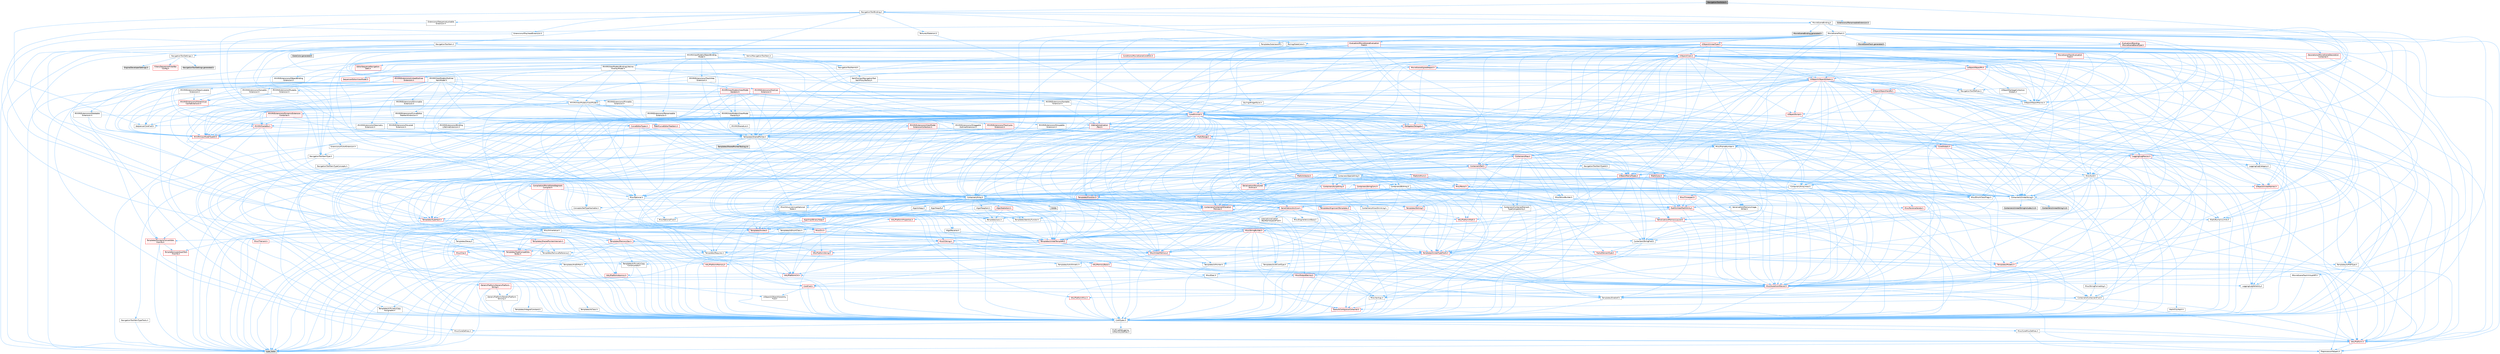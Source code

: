 digraph "NavigationToolActor.h"
{
 // INTERACTIVE_SVG=YES
 // LATEX_PDF_SIZE
  bgcolor="transparent";
  edge [fontname=Helvetica,fontsize=10,labelfontname=Helvetica,labelfontsize=10];
  node [fontname=Helvetica,fontsize=10,shape=box,height=0.2,width=0.4];
  Node1 [id="Node000001",label="NavigationToolActor.h",height=0.2,width=0.4,color="gray40", fillcolor="grey60", style="filled", fontcolor="black",tooltip=" "];
  Node1 -> Node2 [id="edge1_Node000001_Node000002",color="steelblue1",style="solid",tooltip=" "];
  Node2 [id="Node000002",label="NavigationToolBinding.h",height=0.2,width=0.4,color="grey40", fillcolor="white", style="filled",URL="$d0/db5/NavigationToolBinding_8h.html",tooltip=" "];
  Node2 -> Node3 [id="edge2_Node000002_Node000003",color="steelblue1",style="solid",tooltip=" "];
  Node3 [id="Node000003",label="Extensions/IPlayheadExtension.h",height=0.2,width=0.4,color="grey40", fillcolor="white", style="filled",URL="$dd/d73/IPlayheadExtension_8h.html",tooltip=" "];
  Node3 -> Node4 [id="edge3_Node000003_Node000004",color="steelblue1",style="solid",tooltip=" "];
  Node4 [id="Node000004",label="NavigationToolItemType.h",height=0.2,width=0.4,color="grey40", fillcolor="white", style="filled",URL="$d4/d69/NavigationToolItemType_8h.html",tooltip=" "];
  Node4 -> Node5 [id="edge4_Node000004_Node000005",color="steelblue1",style="solid",tooltip=" "];
  Node5 [id="Node000005",label="NavigationToolItemTypeConcepts.h",height=0.2,width=0.4,color="grey40", fillcolor="white", style="filled",URL="$d3/d88/NavigationToolItemTypeConcepts_8h.html",tooltip=" "];
  Node4 -> Node6 [id="edge5_Node000004_Node000006",color="steelblue1",style="solid",tooltip=" "];
  Node6 [id="Node000006",label="NavigationToolItemTypeId.h",height=0.2,width=0.4,color="grey40", fillcolor="white", style="filled",URL="$df/d1f/NavigationToolItemTypeId_8h.html",tooltip=" "];
  Node6 -> Node7 [id="edge6_Node000006_Node000007",color="steelblue1",style="solid",tooltip=" "];
  Node7 [id="Node000007",label="Containers/StringFwd.h",height=0.2,width=0.4,color="grey40", fillcolor="white", style="filled",URL="$df/d37/StringFwd_8h.html",tooltip=" "];
  Node7 -> Node8 [id="edge7_Node000007_Node000008",color="steelblue1",style="solid",tooltip=" "];
  Node8 [id="Node000008",label="CoreTypes.h",height=0.2,width=0.4,color="grey40", fillcolor="white", style="filled",URL="$dc/dec/CoreTypes_8h.html",tooltip=" "];
  Node8 -> Node9 [id="edge8_Node000008_Node000009",color="steelblue1",style="solid",tooltip=" "];
  Node9 [id="Node000009",label="HAL/Platform.h",height=0.2,width=0.4,color="red", fillcolor="#FFF0F0", style="filled",URL="$d9/dd0/Platform_8h.html",tooltip=" "];
  Node9 -> Node12 [id="edge9_Node000009_Node000012",color="steelblue1",style="solid",tooltip=" "];
  Node12 [id="Node000012",label="type_traits",height=0.2,width=0.4,color="grey60", fillcolor="#E0E0E0", style="filled",tooltip=" "];
  Node9 -> Node13 [id="edge10_Node000009_Node000013",color="steelblue1",style="solid",tooltip=" "];
  Node13 [id="Node000013",label="PreprocessorHelpers.h",height=0.2,width=0.4,color="grey40", fillcolor="white", style="filled",URL="$db/ddb/PreprocessorHelpers_8h.html",tooltip=" "];
  Node8 -> Node19 [id="edge11_Node000008_Node000019",color="steelblue1",style="solid",tooltip=" "];
  Node19 [id="Node000019",label="ProfilingDebugging\l/UMemoryDefines.h",height=0.2,width=0.4,color="grey40", fillcolor="white", style="filled",URL="$d2/da2/UMemoryDefines_8h.html",tooltip=" "];
  Node8 -> Node20 [id="edge12_Node000008_Node000020",color="steelblue1",style="solid",tooltip=" "];
  Node20 [id="Node000020",label="Misc/CoreMiscDefines.h",height=0.2,width=0.4,color="grey40", fillcolor="white", style="filled",URL="$da/d38/CoreMiscDefines_8h.html",tooltip=" "];
  Node20 -> Node9 [id="edge13_Node000020_Node000009",color="steelblue1",style="solid",tooltip=" "];
  Node20 -> Node13 [id="edge14_Node000020_Node000013",color="steelblue1",style="solid",tooltip=" "];
  Node8 -> Node21 [id="edge15_Node000008_Node000021",color="steelblue1",style="solid",tooltip=" "];
  Node21 [id="Node000021",label="Misc/CoreDefines.h",height=0.2,width=0.4,color="grey40", fillcolor="white", style="filled",URL="$d3/dd2/CoreDefines_8h.html",tooltip=" "];
  Node7 -> Node22 [id="edge16_Node000007_Node000022",color="steelblue1",style="solid",tooltip=" "];
  Node22 [id="Node000022",label="Traits/ElementType.h",height=0.2,width=0.4,color="red", fillcolor="#FFF0F0", style="filled",URL="$d5/d4f/ElementType_8h.html",tooltip=" "];
  Node22 -> Node9 [id="edge17_Node000022_Node000009",color="steelblue1",style="solid",tooltip=" "];
  Node22 -> Node12 [id="edge18_Node000022_Node000012",color="steelblue1",style="solid",tooltip=" "];
  Node7 -> Node24 [id="edge19_Node000007_Node000024",color="steelblue1",style="solid",tooltip=" "];
  Node24 [id="Node000024",label="Traits/IsContiguousContainer.h",height=0.2,width=0.4,color="red", fillcolor="#FFF0F0", style="filled",URL="$d5/d3c/IsContiguousContainer_8h.html",tooltip=" "];
  Node24 -> Node8 [id="edge20_Node000024_Node000008",color="steelblue1",style="solid",tooltip=" "];
  Node6 -> Node26 [id="edge21_Node000006_Node000026",color="steelblue1",style="solid",tooltip=" "];
  Node26 [id="Node000026",label="UObject/NameTypes.h",height=0.2,width=0.4,color="red", fillcolor="#FFF0F0", style="filled",URL="$d6/d35/NameTypes_8h.html",tooltip=" "];
  Node26 -> Node8 [id="edge22_Node000026_Node000008",color="steelblue1",style="solid",tooltip=" "];
  Node26 -> Node27 [id="edge23_Node000026_Node000027",color="steelblue1",style="solid",tooltip=" "];
  Node27 [id="Node000027",label="Misc/AssertionMacros.h",height=0.2,width=0.4,color="red", fillcolor="#FFF0F0", style="filled",URL="$d0/dfa/AssertionMacros_8h.html",tooltip=" "];
  Node27 -> Node8 [id="edge24_Node000027_Node000008",color="steelblue1",style="solid",tooltip=" "];
  Node27 -> Node9 [id="edge25_Node000027_Node000009",color="steelblue1",style="solid",tooltip=" "];
  Node27 -> Node28 [id="edge26_Node000027_Node000028",color="steelblue1",style="solid",tooltip=" "];
  Node28 [id="Node000028",label="HAL/PlatformMisc.h",height=0.2,width=0.4,color="red", fillcolor="#FFF0F0", style="filled",URL="$d0/df5/PlatformMisc_8h.html",tooltip=" "];
  Node28 -> Node8 [id="edge27_Node000028_Node000008",color="steelblue1",style="solid",tooltip=" "];
  Node27 -> Node13 [id="edge28_Node000027_Node000013",color="steelblue1",style="solid",tooltip=" "];
  Node27 -> Node59 [id="edge29_Node000027_Node000059",color="steelblue1",style="solid",tooltip=" "];
  Node59 [id="Node000059",label="Templates/EnableIf.h",height=0.2,width=0.4,color="grey40", fillcolor="white", style="filled",URL="$d7/d60/EnableIf_8h.html",tooltip=" "];
  Node59 -> Node8 [id="edge30_Node000059_Node000008",color="steelblue1",style="solid",tooltip=" "];
  Node27 -> Node65 [id="edge31_Node000027_Node000065",color="steelblue1",style="solid",tooltip=" "];
  Node65 [id="Node000065",label="Misc/VarArgs.h",height=0.2,width=0.4,color="grey40", fillcolor="white", style="filled",URL="$d5/d6f/VarArgs_8h.html",tooltip=" "];
  Node65 -> Node8 [id="edge32_Node000065_Node000008",color="steelblue1",style="solid",tooltip=" "];
  Node26 -> Node73 [id="edge33_Node000026_Node000073",color="steelblue1",style="solid",tooltip=" "];
  Node73 [id="Node000073",label="HAL/UnrealMemory.h",height=0.2,width=0.4,color="red", fillcolor="#FFF0F0", style="filled",URL="$d9/d96/UnrealMemory_8h.html",tooltip=" "];
  Node73 -> Node8 [id="edge34_Node000073_Node000008",color="steelblue1",style="solid",tooltip=" "];
  Node73 -> Node77 [id="edge35_Node000073_Node000077",color="steelblue1",style="solid",tooltip=" "];
  Node77 [id="Node000077",label="HAL/MemoryBase.h",height=0.2,width=0.4,color="red", fillcolor="#FFF0F0", style="filled",URL="$d6/d9f/MemoryBase_8h.html",tooltip=" "];
  Node77 -> Node8 [id="edge36_Node000077_Node000008",color="steelblue1",style="solid",tooltip=" "];
  Node77 -> Node52 [id="edge37_Node000077_Node000052",color="steelblue1",style="solid",tooltip=" "];
  Node52 [id="Node000052",label="HAL/PlatformAtomics.h",height=0.2,width=0.4,color="red", fillcolor="#FFF0F0", style="filled",URL="$d3/d36/PlatformAtomics_8h.html",tooltip=" "];
  Node52 -> Node8 [id="edge38_Node000052_Node000008",color="steelblue1",style="solid",tooltip=" "];
  Node77 -> Node35 [id="edge39_Node000077_Node000035",color="steelblue1",style="solid",tooltip=" "];
  Node35 [id="Node000035",label="HAL/PlatformCrt.h",height=0.2,width=0.4,color="red", fillcolor="#FFF0F0", style="filled",URL="$d8/d75/PlatformCrt_8h.html",tooltip=" "];
  Node77 -> Node78 [id="edge40_Node000077_Node000078",color="steelblue1",style="solid",tooltip=" "];
  Node78 [id="Node000078",label="Misc/Exec.h",height=0.2,width=0.4,color="grey40", fillcolor="white", style="filled",URL="$de/ddb/Exec_8h.html",tooltip=" "];
  Node78 -> Node8 [id="edge41_Node000078_Node000008",color="steelblue1",style="solid",tooltip=" "];
  Node78 -> Node27 [id="edge42_Node000078_Node000027",color="steelblue1",style="solid",tooltip=" "];
  Node77 -> Node79 [id="edge43_Node000077_Node000079",color="steelblue1",style="solid",tooltip=" "];
  Node79 [id="Node000079",label="Misc/OutputDevice.h",height=0.2,width=0.4,color="red", fillcolor="#FFF0F0", style="filled",URL="$d7/d32/OutputDevice_8h.html",tooltip=" "];
  Node79 -> Node30 [id="edge44_Node000079_Node000030",color="steelblue1",style="solid",tooltip=" "];
  Node30 [id="Node000030",label="CoreFwd.h",height=0.2,width=0.4,color="red", fillcolor="#FFF0F0", style="filled",URL="$d1/d1e/CoreFwd_8h.html",tooltip=" "];
  Node30 -> Node8 [id="edge45_Node000030_Node000008",color="steelblue1",style="solid",tooltip=" "];
  Node30 -> Node31 [id="edge46_Node000030_Node000031",color="steelblue1",style="solid",tooltip=" "];
  Node31 [id="Node000031",label="Containers/ContainersFwd.h",height=0.2,width=0.4,color="grey40", fillcolor="white", style="filled",URL="$d4/d0a/ContainersFwd_8h.html",tooltip=" "];
  Node31 -> Node9 [id="edge47_Node000031_Node000009",color="steelblue1",style="solid",tooltip=" "];
  Node31 -> Node8 [id="edge48_Node000031_Node000008",color="steelblue1",style="solid",tooltip=" "];
  Node31 -> Node24 [id="edge49_Node000031_Node000024",color="steelblue1",style="solid",tooltip=" "];
  Node30 -> Node33 [id="edge50_Node000030_Node000033",color="steelblue1",style="solid",tooltip=" "];
  Node33 [id="Node000033",label="UObject/UObjectHierarchy\lFwd.h",height=0.2,width=0.4,color="grey40", fillcolor="white", style="filled",URL="$d3/d13/UObjectHierarchyFwd_8h.html",tooltip=" "];
  Node79 -> Node8 [id="edge51_Node000079_Node000008",color="steelblue1",style="solid",tooltip=" "];
  Node79 -> Node80 [id="edge52_Node000079_Node000080",color="steelblue1",style="solid",tooltip=" "];
  Node80 [id="Node000080",label="Logging/LogVerbosity.h",height=0.2,width=0.4,color="grey40", fillcolor="white", style="filled",URL="$d2/d8f/LogVerbosity_8h.html",tooltip=" "];
  Node80 -> Node8 [id="edge53_Node000080_Node000008",color="steelblue1",style="solid",tooltip=" "];
  Node79 -> Node65 [id="edge54_Node000079_Node000065",color="steelblue1",style="solid",tooltip=" "];
  Node73 -> Node90 [id="edge55_Node000073_Node000090",color="steelblue1",style="solid",tooltip=" "];
  Node90 [id="Node000090",label="HAL/PlatformMemory.h",height=0.2,width=0.4,color="red", fillcolor="#FFF0F0", style="filled",URL="$de/d68/PlatformMemory_8h.html",tooltip=" "];
  Node90 -> Node8 [id="edge56_Node000090_Node000008",color="steelblue1",style="solid",tooltip=" "];
  Node73 -> Node93 [id="edge57_Node000073_Node000093",color="steelblue1",style="solid",tooltip=" "];
  Node93 [id="Node000093",label="Templates/IsPointer.h",height=0.2,width=0.4,color="grey40", fillcolor="white", style="filled",URL="$d7/d05/IsPointer_8h.html",tooltip=" "];
  Node93 -> Node8 [id="edge58_Node000093_Node000008",color="steelblue1",style="solid",tooltip=" "];
  Node26 -> Node94 [id="edge59_Node000026_Node000094",color="steelblue1",style="solid",tooltip=" "];
  Node94 [id="Node000094",label="Templates/UnrealTypeTraits.h",height=0.2,width=0.4,color="red", fillcolor="#FFF0F0", style="filled",URL="$d2/d2d/UnrealTypeTraits_8h.html",tooltip=" "];
  Node94 -> Node8 [id="edge60_Node000094_Node000008",color="steelblue1",style="solid",tooltip=" "];
  Node94 -> Node93 [id="edge61_Node000094_Node000093",color="steelblue1",style="solid",tooltip=" "];
  Node94 -> Node27 [id="edge62_Node000094_Node000027",color="steelblue1",style="solid",tooltip=" "];
  Node94 -> Node86 [id="edge63_Node000094_Node000086",color="steelblue1",style="solid",tooltip=" "];
  Node86 [id="Node000086",label="Templates/AndOrNot.h",height=0.2,width=0.4,color="grey40", fillcolor="white", style="filled",URL="$db/d0a/AndOrNot_8h.html",tooltip=" "];
  Node86 -> Node8 [id="edge64_Node000086_Node000008",color="steelblue1",style="solid",tooltip=" "];
  Node94 -> Node59 [id="edge65_Node000094_Node000059",color="steelblue1",style="solid",tooltip=" "];
  Node94 -> Node95 [id="edge66_Node000094_Node000095",color="steelblue1",style="solid",tooltip=" "];
  Node95 [id="Node000095",label="Templates/IsArithmetic.h",height=0.2,width=0.4,color="grey40", fillcolor="white", style="filled",URL="$d2/d5d/IsArithmetic_8h.html",tooltip=" "];
  Node95 -> Node8 [id="edge67_Node000095_Node000008",color="steelblue1",style="solid",tooltip=" "];
  Node94 -> Node96 [id="edge68_Node000094_Node000096",color="steelblue1",style="solid",tooltip=" "];
  Node96 [id="Node000096",label="Templates/Models.h",height=0.2,width=0.4,color="red", fillcolor="#FFF0F0", style="filled",URL="$d3/d0c/Models_8h.html",tooltip=" "];
  Node94 -> Node97 [id="edge69_Node000094_Node000097",color="steelblue1",style="solid",tooltip=" "];
  Node97 [id="Node000097",label="Templates/IsPODType.h",height=0.2,width=0.4,color="grey40", fillcolor="white", style="filled",URL="$d7/db1/IsPODType_8h.html",tooltip=" "];
  Node97 -> Node8 [id="edge70_Node000097_Node000008",color="steelblue1",style="solid",tooltip=" "];
  Node94 -> Node98 [id="edge71_Node000094_Node000098",color="steelblue1",style="solid",tooltip=" "];
  Node98 [id="Node000098",label="Templates/IsUECoreType.h",height=0.2,width=0.4,color="grey40", fillcolor="white", style="filled",URL="$d1/db8/IsUECoreType_8h.html",tooltip=" "];
  Node98 -> Node8 [id="edge72_Node000098_Node000008",color="steelblue1",style="solid",tooltip=" "];
  Node98 -> Node12 [id="edge73_Node000098_Node000012",color="steelblue1",style="solid",tooltip=" "];
  Node94 -> Node87 [id="edge74_Node000094_Node000087",color="steelblue1",style="solid",tooltip=" "];
  Node87 [id="Node000087",label="Templates/IsTriviallyCopy\lConstructible.h",height=0.2,width=0.4,color="grey40", fillcolor="white", style="filled",URL="$d3/d78/IsTriviallyCopyConstructible_8h.html",tooltip=" "];
  Node87 -> Node8 [id="edge75_Node000087_Node000008",color="steelblue1",style="solid",tooltip=" "];
  Node87 -> Node12 [id="edge76_Node000087_Node000012",color="steelblue1",style="solid",tooltip=" "];
  Node26 -> Node99 [id="edge77_Node000026_Node000099",color="steelblue1",style="solid",tooltip=" "];
  Node99 [id="Node000099",label="Templates/UnrealTemplate.h",height=0.2,width=0.4,color="red", fillcolor="#FFF0F0", style="filled",URL="$d4/d24/UnrealTemplate_8h.html",tooltip=" "];
  Node99 -> Node8 [id="edge78_Node000099_Node000008",color="steelblue1",style="solid",tooltip=" "];
  Node99 -> Node93 [id="edge79_Node000099_Node000093",color="steelblue1",style="solid",tooltip=" "];
  Node99 -> Node73 [id="edge80_Node000099_Node000073",color="steelblue1",style="solid",tooltip=" "];
  Node99 -> Node94 [id="edge81_Node000099_Node000094",color="steelblue1",style="solid",tooltip=" "];
  Node99 -> Node102 [id="edge82_Node000099_Node000102",color="steelblue1",style="solid",tooltip=" "];
  Node102 [id="Node000102",label="Templates/RemoveReference.h",height=0.2,width=0.4,color="grey40", fillcolor="white", style="filled",URL="$da/dbe/RemoveReference_8h.html",tooltip=" "];
  Node102 -> Node8 [id="edge83_Node000102_Node000008",color="steelblue1",style="solid",tooltip=" "];
  Node99 -> Node67 [id="edge84_Node000099_Node000067",color="steelblue1",style="solid",tooltip=" "];
  Node67 [id="Node000067",label="Templates/Requires.h",height=0.2,width=0.4,color="grey40", fillcolor="white", style="filled",URL="$dc/d96/Requires_8h.html",tooltip=" "];
  Node67 -> Node59 [id="edge85_Node000067_Node000059",color="steelblue1",style="solid",tooltip=" "];
  Node67 -> Node12 [id="edge86_Node000067_Node000012",color="steelblue1",style="solid",tooltip=" "];
  Node99 -> Node103 [id="edge87_Node000099_Node000103",color="steelblue1",style="solid",tooltip=" "];
  Node103 [id="Node000103",label="Templates/TypeCompatible\lBytes.h",height=0.2,width=0.4,color="red", fillcolor="#FFF0F0", style="filled",URL="$df/d0a/TypeCompatibleBytes_8h.html",tooltip=" "];
  Node103 -> Node8 [id="edge88_Node000103_Node000008",color="steelblue1",style="solid",tooltip=" "];
  Node103 -> Node12 [id="edge89_Node000103_Node000012",color="steelblue1",style="solid",tooltip=" "];
  Node99 -> Node24 [id="edge90_Node000099_Node000024",color="steelblue1",style="solid",tooltip=" "];
  Node99 -> Node12 [id="edge91_Node000099_Node000012",color="steelblue1",style="solid",tooltip=" "];
  Node26 -> Node105 [id="edge92_Node000026_Node000105",color="steelblue1",style="solid",tooltip=" "];
  Node105 [id="Node000105",label="Containers/UnrealString.h",height=0.2,width=0.4,color="grey40", fillcolor="white", style="filled",URL="$d5/dba/UnrealString_8h.html",tooltip=" "];
  Node105 -> Node106 [id="edge93_Node000105_Node000106",color="steelblue1",style="solid",tooltip=" "];
  Node106 [id="Node000106",label="Containers/UnrealStringIncludes.h.inl",height=0.2,width=0.4,color="grey60", fillcolor="#E0E0E0", style="filled",tooltip=" "];
  Node105 -> Node107 [id="edge94_Node000105_Node000107",color="steelblue1",style="solid",tooltip=" "];
  Node107 [id="Node000107",label="Containers/UnrealString.h.inl",height=0.2,width=0.4,color="grey60", fillcolor="#E0E0E0", style="filled",tooltip=" "];
  Node105 -> Node108 [id="edge95_Node000105_Node000108",color="steelblue1",style="solid",tooltip=" "];
  Node108 [id="Node000108",label="Misc/StringFormatArg.h",height=0.2,width=0.4,color="grey40", fillcolor="white", style="filled",URL="$d2/d16/StringFormatArg_8h.html",tooltip=" "];
  Node108 -> Node31 [id="edge96_Node000108_Node000031",color="steelblue1",style="solid",tooltip=" "];
  Node26 -> Node112 [id="edge97_Node000026_Node000112",color="steelblue1",style="solid",tooltip=" "];
  Node112 [id="Node000112",label="Containers/StringConv.h",height=0.2,width=0.4,color="red", fillcolor="#FFF0F0", style="filled",URL="$d3/ddf/StringConv_8h.html",tooltip=" "];
  Node112 -> Node8 [id="edge98_Node000112_Node000008",color="steelblue1",style="solid",tooltip=" "];
  Node112 -> Node27 [id="edge99_Node000112_Node000027",color="steelblue1",style="solid",tooltip=" "];
  Node112 -> Node113 [id="edge100_Node000112_Node000113",color="steelblue1",style="solid",tooltip=" "];
  Node113 [id="Node000113",label="Containers/ContainerAllocation\lPolicies.h",height=0.2,width=0.4,color="red", fillcolor="#FFF0F0", style="filled",URL="$d7/dff/ContainerAllocationPolicies_8h.html",tooltip=" "];
  Node113 -> Node8 [id="edge101_Node000113_Node000008",color="steelblue1",style="solid",tooltip=" "];
  Node113 -> Node113 [id="edge102_Node000113_Node000113",color="steelblue1",style="solid",tooltip=" "];
  Node113 -> Node115 [id="edge103_Node000113_Node000115",color="steelblue1",style="solid",tooltip=" "];
  Node115 [id="Node000115",label="HAL/PlatformMath.h",height=0.2,width=0.4,color="red", fillcolor="#FFF0F0", style="filled",URL="$dc/d53/PlatformMath_8h.html",tooltip=" "];
  Node115 -> Node8 [id="edge104_Node000115_Node000008",color="steelblue1",style="solid",tooltip=" "];
  Node113 -> Node73 [id="edge105_Node000113_Node000073",color="steelblue1",style="solid",tooltip=" "];
  Node113 -> Node45 [id="edge106_Node000113_Node000045",color="steelblue1",style="solid",tooltip=" "];
  Node45 [id="Node000045",label="Math/NumericLimits.h",height=0.2,width=0.4,color="grey40", fillcolor="white", style="filled",URL="$df/d1b/NumericLimits_8h.html",tooltip=" "];
  Node45 -> Node8 [id="edge107_Node000045_Node000008",color="steelblue1",style="solid",tooltip=" "];
  Node113 -> Node27 [id="edge108_Node000113_Node000027",color="steelblue1",style="solid",tooltip=" "];
  Node113 -> Node124 [id="edge109_Node000113_Node000124",color="steelblue1",style="solid",tooltip=" "];
  Node124 [id="Node000124",label="Templates/MemoryOps.h",height=0.2,width=0.4,color="red", fillcolor="#FFF0F0", style="filled",URL="$db/dea/MemoryOps_8h.html",tooltip=" "];
  Node124 -> Node8 [id="edge110_Node000124_Node000008",color="steelblue1",style="solid",tooltip=" "];
  Node124 -> Node73 [id="edge111_Node000124_Node000073",color="steelblue1",style="solid",tooltip=" "];
  Node124 -> Node88 [id="edge112_Node000124_Node000088",color="steelblue1",style="solid",tooltip=" "];
  Node88 [id="Node000088",label="Templates/IsTriviallyCopy\lAssignable.h",height=0.2,width=0.4,color="grey40", fillcolor="white", style="filled",URL="$d2/df2/IsTriviallyCopyAssignable_8h.html",tooltip=" "];
  Node88 -> Node8 [id="edge113_Node000088_Node000008",color="steelblue1",style="solid",tooltip=" "];
  Node88 -> Node12 [id="edge114_Node000088_Node000012",color="steelblue1",style="solid",tooltip=" "];
  Node124 -> Node87 [id="edge115_Node000124_Node000087",color="steelblue1",style="solid",tooltip=" "];
  Node124 -> Node67 [id="edge116_Node000124_Node000067",color="steelblue1",style="solid",tooltip=" "];
  Node124 -> Node94 [id="edge117_Node000124_Node000094",color="steelblue1",style="solid",tooltip=" "];
  Node124 -> Node12 [id="edge118_Node000124_Node000012",color="steelblue1",style="solid",tooltip=" "];
  Node113 -> Node103 [id="edge119_Node000113_Node000103",color="steelblue1",style="solid",tooltip=" "];
  Node113 -> Node12 [id="edge120_Node000113_Node000012",color="steelblue1",style="solid",tooltip=" "];
  Node112 -> Node125 [id="edge121_Node000112_Node000125",color="steelblue1",style="solid",tooltip=" "];
  Node125 [id="Node000125",label="Containers/Array.h",height=0.2,width=0.4,color="grey40", fillcolor="white", style="filled",URL="$df/dd0/Array_8h.html",tooltip=" "];
  Node125 -> Node8 [id="edge122_Node000125_Node000008",color="steelblue1",style="solid",tooltip=" "];
  Node125 -> Node27 [id="edge123_Node000125_Node000027",color="steelblue1",style="solid",tooltip=" "];
  Node125 -> Node126 [id="edge124_Node000125_Node000126",color="steelblue1",style="solid",tooltip=" "];
  Node126 [id="Node000126",label="Misc/IntrusiveUnsetOptional\lState.h",height=0.2,width=0.4,color="grey40", fillcolor="white", style="filled",URL="$d2/d0a/IntrusiveUnsetOptionalState_8h.html",tooltip=" "];
  Node126 -> Node127 [id="edge125_Node000126_Node000127",color="steelblue1",style="solid",tooltip=" "];
  Node127 [id="Node000127",label="Misc/OptionalFwd.h",height=0.2,width=0.4,color="grey40", fillcolor="white", style="filled",URL="$dc/d50/OptionalFwd_8h.html",tooltip=" "];
  Node125 -> Node128 [id="edge126_Node000125_Node000128",color="steelblue1",style="solid",tooltip=" "];
  Node128 [id="Node000128",label="Misc/ReverseIterate.h",height=0.2,width=0.4,color="red", fillcolor="#FFF0F0", style="filled",URL="$db/de3/ReverseIterate_8h.html",tooltip=" "];
  Node128 -> Node9 [id="edge127_Node000128_Node000009",color="steelblue1",style="solid",tooltip=" "];
  Node125 -> Node73 [id="edge128_Node000125_Node000073",color="steelblue1",style="solid",tooltip=" "];
  Node125 -> Node94 [id="edge129_Node000125_Node000094",color="steelblue1",style="solid",tooltip=" "];
  Node125 -> Node99 [id="edge130_Node000125_Node000099",color="steelblue1",style="solid",tooltip=" "];
  Node125 -> Node130 [id="edge131_Node000125_Node000130",color="steelblue1",style="solid",tooltip=" "];
  Node130 [id="Node000130",label="Containers/AllowShrinking.h",height=0.2,width=0.4,color="grey40", fillcolor="white", style="filled",URL="$d7/d1a/AllowShrinking_8h.html",tooltip=" "];
  Node130 -> Node8 [id="edge132_Node000130_Node000008",color="steelblue1",style="solid",tooltip=" "];
  Node125 -> Node113 [id="edge133_Node000125_Node000113",color="steelblue1",style="solid",tooltip=" "];
  Node125 -> Node131 [id="edge134_Node000125_Node000131",color="steelblue1",style="solid",tooltip=" "];
  Node131 [id="Node000131",label="Containers/ContainerElement\lTypeCompatibility.h",height=0.2,width=0.4,color="grey40", fillcolor="white", style="filled",URL="$df/ddf/ContainerElementTypeCompatibility_8h.html",tooltip=" "];
  Node131 -> Node8 [id="edge135_Node000131_Node000008",color="steelblue1",style="solid",tooltip=" "];
  Node131 -> Node94 [id="edge136_Node000131_Node000094",color="steelblue1",style="solid",tooltip=" "];
  Node125 -> Node132 [id="edge137_Node000125_Node000132",color="steelblue1",style="solid",tooltip=" "];
  Node132 [id="Node000132",label="Serialization/Archive.h",height=0.2,width=0.4,color="red", fillcolor="#FFF0F0", style="filled",URL="$d7/d3b/Archive_8h.html",tooltip=" "];
  Node132 -> Node30 [id="edge138_Node000132_Node000030",color="steelblue1",style="solid",tooltip=" "];
  Node132 -> Node8 [id="edge139_Node000132_Node000008",color="steelblue1",style="solid",tooltip=" "];
  Node132 -> Node133 [id="edge140_Node000132_Node000133",color="steelblue1",style="solid",tooltip=" "];
  Node133 [id="Node000133",label="HAL/PlatformProperties.h",height=0.2,width=0.4,color="red", fillcolor="#FFF0F0", style="filled",URL="$d9/db0/PlatformProperties_8h.html",tooltip=" "];
  Node133 -> Node8 [id="edge141_Node000133_Node000008",color="steelblue1",style="solid",tooltip=" "];
  Node132 -> Node136 [id="edge142_Node000132_Node000136",color="steelblue1",style="solid",tooltip=" "];
  Node136 [id="Node000136",label="Internationalization\l/TextNamespaceFwd.h",height=0.2,width=0.4,color="grey40", fillcolor="white", style="filled",URL="$d8/d97/TextNamespaceFwd_8h.html",tooltip=" "];
  Node136 -> Node8 [id="edge143_Node000136_Node000008",color="steelblue1",style="solid",tooltip=" "];
  Node132 -> Node27 [id="edge144_Node000132_Node000027",color="steelblue1",style="solid",tooltip=" "];
  Node132 -> Node137 [id="edge145_Node000132_Node000137",color="steelblue1",style="solid",tooltip=" "];
  Node137 [id="Node000137",label="Misc/EngineVersionBase.h",height=0.2,width=0.4,color="grey40", fillcolor="white", style="filled",URL="$d5/d2b/EngineVersionBase_8h.html",tooltip=" "];
  Node137 -> Node8 [id="edge146_Node000137_Node000008",color="steelblue1",style="solid",tooltip=" "];
  Node132 -> Node65 [id="edge147_Node000132_Node000065",color="steelblue1",style="solid",tooltip=" "];
  Node132 -> Node59 [id="edge148_Node000132_Node000059",color="steelblue1",style="solid",tooltip=" "];
  Node132 -> Node140 [id="edge149_Node000132_Node000140",color="steelblue1",style="solid",tooltip=" "];
  Node140 [id="Node000140",label="Templates/IsEnumClass.h",height=0.2,width=0.4,color="grey40", fillcolor="white", style="filled",URL="$d7/d15/IsEnumClass_8h.html",tooltip=" "];
  Node140 -> Node8 [id="edge150_Node000140_Node000008",color="steelblue1",style="solid",tooltip=" "];
  Node140 -> Node86 [id="edge151_Node000140_Node000086",color="steelblue1",style="solid",tooltip=" "];
  Node132 -> Node99 [id="edge152_Node000132_Node000099",color="steelblue1",style="solid",tooltip=" "];
  Node125 -> Node142 [id="edge153_Node000125_Node000142",color="steelblue1",style="solid",tooltip=" "];
  Node142 [id="Node000142",label="Serialization/MemoryImage\lWriter.h",height=0.2,width=0.4,color="grey40", fillcolor="white", style="filled",URL="$d0/d08/MemoryImageWriter_8h.html",tooltip=" "];
  Node142 -> Node8 [id="edge154_Node000142_Node000008",color="steelblue1",style="solid",tooltip=" "];
  Node142 -> Node143 [id="edge155_Node000142_Node000143",color="steelblue1",style="solid",tooltip=" "];
  Node143 [id="Node000143",label="Serialization/MemoryLayout.h",height=0.2,width=0.4,color="red", fillcolor="#FFF0F0", style="filled",URL="$d7/d66/MemoryLayout_8h.html",tooltip=" "];
  Node143 -> Node7 [id="edge156_Node000143_Node000007",color="steelblue1",style="solid",tooltip=" "];
  Node143 -> Node73 [id="edge157_Node000143_Node000073",color="steelblue1",style="solid",tooltip=" "];
  Node143 -> Node59 [id="edge158_Node000143_Node000059",color="steelblue1",style="solid",tooltip=" "];
  Node143 -> Node96 [id="edge159_Node000143_Node000096",color="steelblue1",style="solid",tooltip=" "];
  Node143 -> Node99 [id="edge160_Node000143_Node000099",color="steelblue1",style="solid",tooltip=" "];
  Node125 -> Node156 [id="edge161_Node000125_Node000156",color="steelblue1",style="solid",tooltip=" "];
  Node156 [id="Node000156",label="Algo/Heapify.h",height=0.2,width=0.4,color="grey40", fillcolor="white", style="filled",URL="$d0/d2a/Heapify_8h.html",tooltip=" "];
  Node156 -> Node157 [id="edge162_Node000156_Node000157",color="steelblue1",style="solid",tooltip=" "];
  Node157 [id="Node000157",label="Algo/Impl/BinaryHeap.h",height=0.2,width=0.4,color="red", fillcolor="#FFF0F0", style="filled",URL="$d7/da3/Algo_2Impl_2BinaryHeap_8h.html",tooltip=" "];
  Node157 -> Node158 [id="edge163_Node000157_Node000158",color="steelblue1",style="solid",tooltip=" "];
  Node158 [id="Node000158",label="Templates/Invoke.h",height=0.2,width=0.4,color="red", fillcolor="#FFF0F0", style="filled",URL="$d7/deb/Invoke_8h.html",tooltip=" "];
  Node158 -> Node8 [id="edge164_Node000158_Node000008",color="steelblue1",style="solid",tooltip=" "];
  Node158 -> Node99 [id="edge165_Node000158_Node000099",color="steelblue1",style="solid",tooltip=" "];
  Node158 -> Node12 [id="edge166_Node000158_Node000012",color="steelblue1",style="solid",tooltip=" "];
  Node157 -> Node12 [id="edge167_Node000157_Node000012",color="steelblue1",style="solid",tooltip=" "];
  Node156 -> Node162 [id="edge168_Node000156_Node000162",color="steelblue1",style="solid",tooltip=" "];
  Node162 [id="Node000162",label="Templates/IdentityFunctor.h",height=0.2,width=0.4,color="grey40", fillcolor="white", style="filled",URL="$d7/d2e/IdentityFunctor_8h.html",tooltip=" "];
  Node162 -> Node9 [id="edge169_Node000162_Node000009",color="steelblue1",style="solid",tooltip=" "];
  Node156 -> Node158 [id="edge170_Node000156_Node000158",color="steelblue1",style="solid",tooltip=" "];
  Node156 -> Node163 [id="edge171_Node000156_Node000163",color="steelblue1",style="solid",tooltip=" "];
  Node163 [id="Node000163",label="Templates/Less.h",height=0.2,width=0.4,color="grey40", fillcolor="white", style="filled",URL="$de/dc8/Less_8h.html",tooltip=" "];
  Node163 -> Node8 [id="edge172_Node000163_Node000008",color="steelblue1",style="solid",tooltip=" "];
  Node163 -> Node99 [id="edge173_Node000163_Node000099",color="steelblue1",style="solid",tooltip=" "];
  Node156 -> Node99 [id="edge174_Node000156_Node000099",color="steelblue1",style="solid",tooltip=" "];
  Node125 -> Node164 [id="edge175_Node000125_Node000164",color="steelblue1",style="solid",tooltip=" "];
  Node164 [id="Node000164",label="Algo/HeapSort.h",height=0.2,width=0.4,color="grey40", fillcolor="white", style="filled",URL="$d3/d92/HeapSort_8h.html",tooltip=" "];
  Node164 -> Node157 [id="edge176_Node000164_Node000157",color="steelblue1",style="solid",tooltip=" "];
  Node164 -> Node162 [id="edge177_Node000164_Node000162",color="steelblue1",style="solid",tooltip=" "];
  Node164 -> Node163 [id="edge178_Node000164_Node000163",color="steelblue1",style="solid",tooltip=" "];
  Node164 -> Node99 [id="edge179_Node000164_Node000099",color="steelblue1",style="solid",tooltip=" "];
  Node125 -> Node165 [id="edge180_Node000125_Node000165",color="steelblue1",style="solid",tooltip=" "];
  Node165 [id="Node000165",label="Algo/IsHeap.h",height=0.2,width=0.4,color="grey40", fillcolor="white", style="filled",URL="$de/d32/IsHeap_8h.html",tooltip=" "];
  Node165 -> Node157 [id="edge181_Node000165_Node000157",color="steelblue1",style="solid",tooltip=" "];
  Node165 -> Node162 [id="edge182_Node000165_Node000162",color="steelblue1",style="solid",tooltip=" "];
  Node165 -> Node158 [id="edge183_Node000165_Node000158",color="steelblue1",style="solid",tooltip=" "];
  Node165 -> Node163 [id="edge184_Node000165_Node000163",color="steelblue1",style="solid",tooltip=" "];
  Node165 -> Node99 [id="edge185_Node000165_Node000099",color="steelblue1",style="solid",tooltip=" "];
  Node125 -> Node157 [id="edge186_Node000125_Node000157",color="steelblue1",style="solid",tooltip=" "];
  Node125 -> Node166 [id="edge187_Node000125_Node000166",color="steelblue1",style="solid",tooltip=" "];
  Node166 [id="Node000166",label="Algo/StableSort.h",height=0.2,width=0.4,color="red", fillcolor="#FFF0F0", style="filled",URL="$d7/d3c/StableSort_8h.html",tooltip=" "];
  Node166 -> Node162 [id="edge188_Node000166_Node000162",color="steelblue1",style="solid",tooltip=" "];
  Node166 -> Node158 [id="edge189_Node000166_Node000158",color="steelblue1",style="solid",tooltip=" "];
  Node166 -> Node163 [id="edge190_Node000166_Node000163",color="steelblue1",style="solid",tooltip=" "];
  Node166 -> Node99 [id="edge191_Node000166_Node000099",color="steelblue1",style="solid",tooltip=" "];
  Node125 -> Node169 [id="edge192_Node000125_Node000169",color="steelblue1",style="solid",tooltip=" "];
  Node169 [id="Node000169",label="Concepts/GetTypeHashable.h",height=0.2,width=0.4,color="grey40", fillcolor="white", style="filled",URL="$d3/da2/GetTypeHashable_8h.html",tooltip=" "];
  Node169 -> Node8 [id="edge193_Node000169_Node000008",color="steelblue1",style="solid",tooltip=" "];
  Node169 -> Node147 [id="edge194_Node000169_Node000147",color="steelblue1",style="solid",tooltip=" "];
  Node147 [id="Node000147",label="Templates/TypeHash.h",height=0.2,width=0.4,color="red", fillcolor="#FFF0F0", style="filled",URL="$d1/d62/TypeHash_8h.html",tooltip=" "];
  Node147 -> Node8 [id="edge195_Node000147_Node000008",color="steelblue1",style="solid",tooltip=" "];
  Node147 -> Node67 [id="edge196_Node000147_Node000067",color="steelblue1",style="solid",tooltip=" "];
  Node147 -> Node148 [id="edge197_Node000147_Node000148",color="steelblue1",style="solid",tooltip=" "];
  Node148 [id="Node000148",label="Misc/Crc.h",height=0.2,width=0.4,color="red", fillcolor="#FFF0F0", style="filled",URL="$d4/dd2/Crc_8h.html",tooltip=" "];
  Node148 -> Node8 [id="edge198_Node000148_Node000008",color="steelblue1",style="solid",tooltip=" "];
  Node148 -> Node75 [id="edge199_Node000148_Node000075",color="steelblue1",style="solid",tooltip=" "];
  Node75 [id="Node000075",label="HAL/PlatformString.h",height=0.2,width=0.4,color="red", fillcolor="#FFF0F0", style="filled",URL="$db/db5/PlatformString_8h.html",tooltip=" "];
  Node75 -> Node8 [id="edge200_Node000075_Node000008",color="steelblue1",style="solid",tooltip=" "];
  Node148 -> Node27 [id="edge201_Node000148_Node000027",color="steelblue1",style="solid",tooltip=" "];
  Node148 -> Node149 [id="edge202_Node000148_Node000149",color="steelblue1",style="solid",tooltip=" "];
  Node149 [id="Node000149",label="Misc/CString.h",height=0.2,width=0.4,color="red", fillcolor="#FFF0F0", style="filled",URL="$d2/d49/CString_8h.html",tooltip=" "];
  Node149 -> Node8 [id="edge203_Node000149_Node000008",color="steelblue1",style="solid",tooltip=" "];
  Node149 -> Node35 [id="edge204_Node000149_Node000035",color="steelblue1",style="solid",tooltip=" "];
  Node149 -> Node75 [id="edge205_Node000149_Node000075",color="steelblue1",style="solid",tooltip=" "];
  Node149 -> Node27 [id="edge206_Node000149_Node000027",color="steelblue1",style="solid",tooltip=" "];
  Node149 -> Node150 [id="edge207_Node000149_Node000150",color="steelblue1",style="solid",tooltip=" "];
  Node150 [id="Node000150",label="Misc/Char.h",height=0.2,width=0.4,color="red", fillcolor="#FFF0F0", style="filled",URL="$d0/d58/Char_8h.html",tooltip=" "];
  Node150 -> Node8 [id="edge208_Node000150_Node000008",color="steelblue1",style="solid",tooltip=" "];
  Node150 -> Node12 [id="edge209_Node000150_Node000012",color="steelblue1",style="solid",tooltip=" "];
  Node149 -> Node65 [id="edge210_Node000149_Node000065",color="steelblue1",style="solid",tooltip=" "];
  Node148 -> Node150 [id="edge211_Node000148_Node000150",color="steelblue1",style="solid",tooltip=" "];
  Node148 -> Node94 [id="edge212_Node000148_Node000094",color="steelblue1",style="solid",tooltip=" "];
  Node147 -> Node12 [id="edge213_Node000147_Node000012",color="steelblue1",style="solid",tooltip=" "];
  Node125 -> Node162 [id="edge214_Node000125_Node000162",color="steelblue1",style="solid",tooltip=" "];
  Node125 -> Node158 [id="edge215_Node000125_Node000158",color="steelblue1",style="solid",tooltip=" "];
  Node125 -> Node163 [id="edge216_Node000125_Node000163",color="steelblue1",style="solid",tooltip=" "];
  Node125 -> Node170 [id="edge217_Node000125_Node000170",color="steelblue1",style="solid",tooltip=" "];
  Node170 [id="Node000170",label="Templates/LosesQualifiers\lFromTo.h",height=0.2,width=0.4,color="red", fillcolor="#FFF0F0", style="filled",URL="$d2/db3/LosesQualifiersFromTo_8h.html",tooltip=" "];
  Node170 -> Node12 [id="edge218_Node000170_Node000012",color="steelblue1",style="solid",tooltip=" "];
  Node125 -> Node67 [id="edge219_Node000125_Node000067",color="steelblue1",style="solid",tooltip=" "];
  Node125 -> Node171 [id="edge220_Node000125_Node000171",color="steelblue1",style="solid",tooltip=" "];
  Node171 [id="Node000171",label="Templates/Sorting.h",height=0.2,width=0.4,color="red", fillcolor="#FFF0F0", style="filled",URL="$d3/d9e/Sorting_8h.html",tooltip=" "];
  Node171 -> Node8 [id="edge221_Node000171_Node000008",color="steelblue1",style="solid",tooltip=" "];
  Node171 -> Node115 [id="edge222_Node000171_Node000115",color="steelblue1",style="solid",tooltip=" "];
  Node171 -> Node163 [id="edge223_Node000171_Node000163",color="steelblue1",style="solid",tooltip=" "];
  Node125 -> Node175 [id="edge224_Node000125_Node000175",color="steelblue1",style="solid",tooltip=" "];
  Node175 [id="Node000175",label="Templates/AlignmentTemplates.h",height=0.2,width=0.4,color="red", fillcolor="#FFF0F0", style="filled",URL="$dd/d32/AlignmentTemplates_8h.html",tooltip=" "];
  Node175 -> Node8 [id="edge225_Node000175_Node000008",color="steelblue1",style="solid",tooltip=" "];
  Node175 -> Node93 [id="edge226_Node000175_Node000093",color="steelblue1",style="solid",tooltip=" "];
  Node125 -> Node22 [id="edge227_Node000125_Node000022",color="steelblue1",style="solid",tooltip=" "];
  Node125 -> Node121 [id="edge228_Node000125_Node000121",color="steelblue1",style="solid",tooltip=" "];
  Node121 [id="Node000121",label="limits",height=0.2,width=0.4,color="grey60", fillcolor="#E0E0E0", style="filled",tooltip=" "];
  Node125 -> Node12 [id="edge229_Node000125_Node000012",color="steelblue1",style="solid",tooltip=" "];
  Node112 -> Node149 [id="edge230_Node000112_Node000149",color="steelblue1",style="solid",tooltip=" "];
  Node112 -> Node99 [id="edge231_Node000112_Node000099",color="steelblue1",style="solid",tooltip=" "];
  Node112 -> Node94 [id="edge232_Node000112_Node000094",color="steelblue1",style="solid",tooltip=" "];
  Node112 -> Node22 [id="edge233_Node000112_Node000022",color="steelblue1",style="solid",tooltip=" "];
  Node112 -> Node24 [id="edge234_Node000112_Node000024",color="steelblue1",style="solid",tooltip=" "];
  Node112 -> Node12 [id="edge235_Node000112_Node000012",color="steelblue1",style="solid",tooltip=" "];
  Node26 -> Node7 [id="edge236_Node000026_Node000007",color="steelblue1",style="solid",tooltip=" "];
  Node26 -> Node177 [id="edge237_Node000026_Node000177",color="steelblue1",style="solid",tooltip=" "];
  Node177 [id="Node000177",label="UObject/UnrealNames.h",height=0.2,width=0.4,color="red", fillcolor="#FFF0F0", style="filled",URL="$d8/db1/UnrealNames_8h.html",tooltip=" "];
  Node177 -> Node8 [id="edge238_Node000177_Node000008",color="steelblue1",style="solid",tooltip=" "];
  Node26 -> Node143 [id="edge239_Node000026_Node000143",color="steelblue1",style="solid",tooltip=" "];
  Node26 -> Node126 [id="edge240_Node000026_Node000126",color="steelblue1",style="solid",tooltip=" "];
  Node26 -> Node179 [id="edge241_Node000026_Node000179",color="steelblue1",style="solid",tooltip=" "];
  Node179 [id="Node000179",label="Misc/StringBuilder.h",height=0.2,width=0.4,color="red", fillcolor="#FFF0F0", style="filled",URL="$d4/d52/StringBuilder_8h.html",tooltip=" "];
  Node179 -> Node7 [id="edge242_Node000179_Node000007",color="steelblue1",style="solid",tooltip=" "];
  Node179 -> Node8 [id="edge243_Node000179_Node000008",color="steelblue1",style="solid",tooltip=" "];
  Node179 -> Node75 [id="edge244_Node000179_Node000075",color="steelblue1",style="solid",tooltip=" "];
  Node179 -> Node73 [id="edge245_Node000179_Node000073",color="steelblue1",style="solid",tooltip=" "];
  Node179 -> Node27 [id="edge246_Node000179_Node000027",color="steelblue1",style="solid",tooltip=" "];
  Node179 -> Node149 [id="edge247_Node000179_Node000149",color="steelblue1",style="solid",tooltip=" "];
  Node179 -> Node59 [id="edge248_Node000179_Node000059",color="steelblue1",style="solid",tooltip=" "];
  Node179 -> Node67 [id="edge249_Node000179_Node000067",color="steelblue1",style="solid",tooltip=" "];
  Node179 -> Node99 [id="edge250_Node000179_Node000099",color="steelblue1",style="solid",tooltip=" "];
  Node179 -> Node94 [id="edge251_Node000179_Node000094",color="steelblue1",style="solid",tooltip=" "];
  Node179 -> Node24 [id="edge252_Node000179_Node000024",color="steelblue1",style="solid",tooltip=" "];
  Node179 -> Node12 [id="edge253_Node000179_Node000012",color="steelblue1",style="solid",tooltip=" "];
  Node4 -> Node185 [id="edge254_Node000004_Node000185",color="steelblue1",style="solid",tooltip=" "];
  Node185 [id="Node000185",label="NavigationToolItemTypeTraits.h",height=0.2,width=0.4,color="grey40", fillcolor="white", style="filled",URL="$d8/dd9/NavigationToolItemTypeTraits_8h.html",tooltip=" "];
  Node185 -> Node12 [id="edge255_Node000185_Node000012",color="steelblue1",style="solid",tooltip=" "];
  Node4 -> Node86 [id="edge256_Node000004_Node000086",color="steelblue1",style="solid",tooltip=" "];
  Node4 -> Node96 [id="edge257_Node000004_Node000096",color="steelblue1",style="solid",tooltip=" "];
  Node2 -> Node186 [id="edge258_Node000002_Node000186",color="steelblue1",style="solid",tooltip=" "];
  Node186 [id="Node000186",label="Extensions/IRenameableExtension.h",height=0.2,width=0.4,color="grey60", fillcolor="#E0E0E0", style="filled",tooltip=" "];
  Node2 -> Node187 [id="edge259_Node000002_Node000187",color="steelblue1",style="solid",tooltip=" "];
  Node187 [id="Node000187",label="Extensions/ISequenceLockable\lExtension.h",height=0.2,width=0.4,color="grey40", fillcolor="white", style="filled",URL="$df/d6b/ISequenceLockableExtension_8h.html",tooltip=" "];
  Node187 -> Node4 [id="edge260_Node000187_Node000004",color="steelblue1",style="solid",tooltip=" "];
  Node2 -> Node188 [id="edge261_Node000002_Node000188",color="steelblue1",style="solid",tooltip=" "];
  Node188 [id="Node000188",label="MovieSceneBinding.h",height=0.2,width=0.4,color="grey40", fillcolor="white", style="filled",URL="$db/dc8/MovieSceneBinding_8h.html",tooltip=" "];
  Node188 -> Node125 [id="edge262_Node000188_Node000125",color="steelblue1",style="solid",tooltip=" "];
  Node188 -> Node105 [id="edge263_Node000188_Node000105",color="steelblue1",style="solid",tooltip=" "];
  Node188 -> Node8 [id="edge264_Node000188_Node000008",color="steelblue1",style="solid",tooltip=" "];
  Node188 -> Node189 [id="edge265_Node000188_Node000189",color="steelblue1",style="solid",tooltip=" "];
  Node189 [id="Node000189",label="Misc/Guid.h",height=0.2,width=0.4,color="grey40", fillcolor="white", style="filled",URL="$d6/d2a/Guid_8h.html",tooltip=" "];
  Node189 -> Node7 [id="edge266_Node000189_Node000007",color="steelblue1",style="solid",tooltip=" "];
  Node189 -> Node105 [id="edge267_Node000189_Node000105",color="steelblue1",style="solid",tooltip=" "];
  Node189 -> Node8 [id="edge268_Node000189_Node000008",color="steelblue1",style="solid",tooltip=" "];
  Node189 -> Node13 [id="edge269_Node000189_Node000013",color="steelblue1",style="solid",tooltip=" "];
  Node189 -> Node190 [id="edge270_Node000189_Node000190",color="steelblue1",style="solid",tooltip=" "];
  Node190 [id="Node000190",label="Hash/CityHash.h",height=0.2,width=0.4,color="grey40", fillcolor="white", style="filled",URL="$d0/d13/CityHash_8h.html",tooltip=" "];
  Node190 -> Node8 [id="edge271_Node000190_Node000008",color="steelblue1",style="solid",tooltip=" "];
  Node189 -> Node27 [id="edge272_Node000189_Node000027",color="steelblue1",style="solid",tooltip=" "];
  Node189 -> Node148 [id="edge273_Node000189_Node000148",color="steelblue1",style="solid",tooltip=" "];
  Node189 -> Node132 [id="edge274_Node000189_Node000132",color="steelblue1",style="solid",tooltip=" "];
  Node189 -> Node143 [id="edge275_Node000189_Node000143",color="steelblue1",style="solid",tooltip=" "];
  Node189 -> Node191 [id="edge276_Node000189_Node000191",color="steelblue1",style="solid",tooltip=" "];
  Node191 [id="Node000191",label="Serialization/Structured\lArchive.h",height=0.2,width=0.4,color="red", fillcolor="#FFF0F0", style="filled",URL="$d9/d1e/StructuredArchive_8h.html",tooltip=" "];
  Node191 -> Node125 [id="edge277_Node000191_Node000125",color="steelblue1",style="solid",tooltip=" "];
  Node191 -> Node113 [id="edge278_Node000191_Node000113",color="steelblue1",style="solid",tooltip=" "];
  Node191 -> Node8 [id="edge279_Node000191_Node000008",color="steelblue1",style="solid",tooltip=" "];
  Node191 -> Node132 [id="edge280_Node000191_Node000132",color="steelblue1",style="solid",tooltip=" "];
  Node188 -> Node206 [id="edge281_Node000188_Node000206",color="steelblue1",style="solid",tooltip=" "];
  Node206 [id="Node000206",label="MovieSceneTrack.h",height=0.2,width=0.4,color="grey40", fillcolor="white", style="filled",URL="$d6/db2/MovieSceneTrack_8h.html",tooltip=" "];
  Node206 -> Node207 [id="edge282_Node000206_Node000207",color="steelblue1",style="solid",tooltip=" "];
  Node207 [id="Node000207",label="Compilation/MovieSceneSegment\lCompiler.h",height=0.2,width=0.4,color="red", fillcolor="#FFF0F0", style="filled",URL="$de/d42/MovieSceneSegmentCompiler_8h.html",tooltip=" "];
  Node207 -> Node125 [id="edge283_Node000207_Node000125",color="steelblue1",style="solid",tooltip=" "];
  Node207 -> Node113 [id="edge284_Node000207_Node000113",color="steelblue1",style="solid",tooltip=" "];
  Node207 -> Node30 [id="edge285_Node000207_Node000030",color="steelblue1",style="solid",tooltip=" "];
  Node207 -> Node8 [id="edge286_Node000207_Node000008",color="steelblue1",style="solid",tooltip=" "];
  Node207 -> Node35 [id="edge287_Node000207_Node000035",color="steelblue1",style="solid",tooltip=" "];
  Node207 -> Node439 [id="edge288_Node000207_Node000439",color="steelblue1",style="solid",tooltip=" "];
  Node439 [id="Node000439",label="Misc/InlineValue.h",height=0.2,width=0.4,color="grey40", fillcolor="white", style="filled",URL="$d9/d33/InlineValue_8h.html",tooltip=" "];
  Node439 -> Node8 [id="edge289_Node000439_Node000008",color="steelblue1",style="solid",tooltip=" "];
  Node439 -> Node27 [id="edge290_Node000439_Node000027",color="steelblue1",style="solid",tooltip=" "];
  Node439 -> Node73 [id="edge291_Node000439_Node000073",color="steelblue1",style="solid",tooltip=" "];
  Node439 -> Node124 [id="edge292_Node000439_Node000124",color="steelblue1",style="solid",tooltip=" "];
  Node439 -> Node221 [id="edge293_Node000439_Node000221",color="steelblue1",style="solid",tooltip=" "];
  Node221 [id="Node000221",label="Templates/PointerIsConvertible\lFromTo.h",height=0.2,width=0.4,color="red", fillcolor="#FFF0F0", style="filled",URL="$d6/d65/PointerIsConvertibleFromTo_8h.html",tooltip=" "];
  Node221 -> Node8 [id="edge294_Node000221_Node000008",color="steelblue1",style="solid",tooltip=" "];
  Node221 -> Node170 [id="edge295_Node000221_Node000170",color="steelblue1",style="solid",tooltip=" "];
  Node221 -> Node12 [id="edge296_Node000221_Node000012",color="steelblue1",style="solid",tooltip=" "];
  Node439 -> Node117 [id="edge297_Node000439_Node000117",color="steelblue1",style="solid",tooltip=" "];
  Node117 [id="Node000117",label="Templates/Decay.h",height=0.2,width=0.4,color="grey40", fillcolor="white", style="filled",URL="$dd/d0f/Decay_8h.html",tooltip=" "];
  Node117 -> Node8 [id="edge298_Node000117_Node000008",color="steelblue1",style="solid",tooltip=" "];
  Node117 -> Node102 [id="edge299_Node000117_Node000102",color="steelblue1",style="solid",tooltip=" "];
  Node117 -> Node12 [id="edge300_Node000117_Node000012",color="steelblue1",style="solid",tooltip=" "];
  Node439 -> Node103 [id="edge301_Node000439_Node000103",color="steelblue1",style="solid",tooltip=" "];
  Node439 -> Node99 [id="edge302_Node000439_Node000099",color="steelblue1",style="solid",tooltip=" "];
  Node207 -> Node199 [id="edge303_Node000207_Node000199",color="steelblue1",style="solid",tooltip=" "];
  Node199 [id="Node000199",label="Misc/Optional.h",height=0.2,width=0.4,color="grey40", fillcolor="white", style="filled",URL="$d2/dae/Optional_8h.html",tooltip=" "];
  Node199 -> Node8 [id="edge304_Node000199_Node000008",color="steelblue1",style="solid",tooltip=" "];
  Node199 -> Node27 [id="edge305_Node000199_Node000027",color="steelblue1",style="solid",tooltip=" "];
  Node199 -> Node126 [id="edge306_Node000199_Node000126",color="steelblue1",style="solid",tooltip=" "];
  Node199 -> Node127 [id="edge307_Node000199_Node000127",color="steelblue1",style="solid",tooltip=" "];
  Node199 -> Node124 [id="edge308_Node000199_Node000124",color="steelblue1",style="solid",tooltip=" "];
  Node199 -> Node99 [id="edge309_Node000199_Node000099",color="steelblue1",style="solid",tooltip=" "];
  Node199 -> Node132 [id="edge310_Node000199_Node000132",color="steelblue1",style="solid",tooltip=" "];
  Node206 -> Node440 [id="edge311_Node000206_Node000440",color="steelblue1",style="solid",tooltip=" "];
  Node440 [id="Node000440",label="IMovieSceneTrackVirtualAPI.h",height=0.2,width=0.4,color="grey40", fillcolor="white", style="filled",URL="$d9/db8/IMovieSceneTrackVirtualAPI_8h.html",tooltip=" "];
  Node440 -> Node8 [id="edge312_Node000440_Node000008",color="steelblue1",style="solid",tooltip=" "];
  Node440 -> Node27 [id="edge313_Node000440_Node000027",color="steelblue1",style="solid",tooltip=" "];
  Node206 -> Node125 [id="edge314_Node000206_Node000125",color="steelblue1",style="solid",tooltip=" "];
  Node206 -> Node182 [id="edge315_Node000206_Node000182",color="steelblue1",style="solid",tooltip=" "];
  Node182 [id="Node000182",label="Containers/ArrayView.h",height=0.2,width=0.4,color="grey40", fillcolor="white", style="filled",URL="$d7/df4/ArrayView_8h.html",tooltip=" "];
  Node182 -> Node8 [id="edge316_Node000182_Node000008",color="steelblue1",style="solid",tooltip=" "];
  Node182 -> Node31 [id="edge317_Node000182_Node000031",color="steelblue1",style="solid",tooltip=" "];
  Node182 -> Node27 [id="edge318_Node000182_Node000027",color="steelblue1",style="solid",tooltip=" "];
  Node182 -> Node128 [id="edge319_Node000182_Node000128",color="steelblue1",style="solid",tooltip=" "];
  Node182 -> Node126 [id="edge320_Node000182_Node000126",color="steelblue1",style="solid",tooltip=" "];
  Node182 -> Node158 [id="edge321_Node000182_Node000158",color="steelblue1",style="solid",tooltip=" "];
  Node182 -> Node94 [id="edge322_Node000182_Node000094",color="steelblue1",style="solid",tooltip=" "];
  Node182 -> Node22 [id="edge323_Node000182_Node000022",color="steelblue1",style="solid",tooltip=" "];
  Node182 -> Node125 [id="edge324_Node000182_Node000125",color="steelblue1",style="solid",tooltip=" "];
  Node182 -> Node174 [id="edge325_Node000182_Node000174",color="steelblue1",style="solid",tooltip=" "];
  Node174 [id="Node000174",label="Math/UnrealMathUtility.h",height=0.2,width=0.4,color="red", fillcolor="#FFF0F0", style="filled",URL="$db/db8/UnrealMathUtility_8h.html",tooltip=" "];
  Node174 -> Node8 [id="edge326_Node000174_Node000008",color="steelblue1",style="solid",tooltip=" "];
  Node174 -> Node27 [id="edge327_Node000174_Node000027",color="steelblue1",style="solid",tooltip=" "];
  Node174 -> Node115 [id="edge328_Node000174_Node000115",color="steelblue1",style="solid",tooltip=" "];
  Node174 -> Node67 [id="edge329_Node000174_Node000067",color="steelblue1",style="solid",tooltip=" "];
  Node182 -> Node12 [id="edge330_Node000182_Node000012",color="steelblue1",style="solid",tooltip=" "];
  Node206 -> Node209 [id="edge331_Node000206_Node000209",color="steelblue1",style="solid",tooltip=" "];
  Node209 [id="Node000209",label="CoreMinimal.h",height=0.2,width=0.4,color="red", fillcolor="#FFF0F0", style="filled",URL="$d7/d67/CoreMinimal_8h.html",tooltip=" "];
  Node209 -> Node8 [id="edge332_Node000209_Node000008",color="steelblue1",style="solid",tooltip=" "];
  Node209 -> Node30 [id="edge333_Node000209_Node000030",color="steelblue1",style="solid",tooltip=" "];
  Node209 -> Node33 [id="edge334_Node000209_Node000033",color="steelblue1",style="solid",tooltip=" "];
  Node209 -> Node31 [id="edge335_Node000209_Node000031",color="steelblue1",style="solid",tooltip=" "];
  Node209 -> Node65 [id="edge336_Node000209_Node000065",color="steelblue1",style="solid",tooltip=" "];
  Node209 -> Node80 [id="edge337_Node000209_Node000080",color="steelblue1",style="solid",tooltip=" "];
  Node209 -> Node79 [id="edge338_Node000209_Node000079",color="steelblue1",style="solid",tooltip=" "];
  Node209 -> Node35 [id="edge339_Node000209_Node000035",color="steelblue1",style="solid",tooltip=" "];
  Node209 -> Node28 [id="edge340_Node000209_Node000028",color="steelblue1",style="solid",tooltip=" "];
  Node209 -> Node27 [id="edge341_Node000209_Node000027",color="steelblue1",style="solid",tooltip=" "];
  Node209 -> Node93 [id="edge342_Node000209_Node000093",color="steelblue1",style="solid",tooltip=" "];
  Node209 -> Node90 [id="edge343_Node000209_Node000090",color="steelblue1",style="solid",tooltip=" "];
  Node209 -> Node52 [id="edge344_Node000209_Node000052",color="steelblue1",style="solid",tooltip=" "];
  Node209 -> Node78 [id="edge345_Node000209_Node000078",color="steelblue1",style="solid",tooltip=" "];
  Node209 -> Node77 [id="edge346_Node000209_Node000077",color="steelblue1",style="solid",tooltip=" "];
  Node209 -> Node73 [id="edge347_Node000209_Node000073",color="steelblue1",style="solid",tooltip=" "];
  Node209 -> Node95 [id="edge348_Node000209_Node000095",color="steelblue1",style="solid",tooltip=" "];
  Node209 -> Node86 [id="edge349_Node000209_Node000086",color="steelblue1",style="solid",tooltip=" "];
  Node209 -> Node97 [id="edge350_Node000209_Node000097",color="steelblue1",style="solid",tooltip=" "];
  Node209 -> Node98 [id="edge351_Node000209_Node000098",color="steelblue1",style="solid",tooltip=" "];
  Node209 -> Node87 [id="edge352_Node000209_Node000087",color="steelblue1",style="solid",tooltip=" "];
  Node209 -> Node94 [id="edge353_Node000209_Node000094",color="steelblue1",style="solid",tooltip=" "];
  Node209 -> Node59 [id="edge354_Node000209_Node000059",color="steelblue1",style="solid",tooltip=" "];
  Node209 -> Node102 [id="edge355_Node000209_Node000102",color="steelblue1",style="solid",tooltip=" "];
  Node209 -> Node210 [id="edge356_Node000209_Node000210",color="steelblue1",style="solid",tooltip=" "];
  Node210 [id="Node000210",label="Templates/IntegralConstant.h",height=0.2,width=0.4,color="grey40", fillcolor="white", style="filled",URL="$db/d1b/IntegralConstant_8h.html",tooltip=" "];
  Node210 -> Node8 [id="edge357_Node000210_Node000008",color="steelblue1",style="solid",tooltip=" "];
  Node209 -> Node211 [id="edge358_Node000209_Node000211",color="steelblue1",style="solid",tooltip=" "];
  Node211 [id="Node000211",label="Templates/IsClass.h",height=0.2,width=0.4,color="grey40", fillcolor="white", style="filled",URL="$db/dcb/IsClass_8h.html",tooltip=" "];
  Node211 -> Node8 [id="edge359_Node000211_Node000008",color="steelblue1",style="solid",tooltip=" "];
  Node209 -> Node103 [id="edge360_Node000209_Node000103",color="steelblue1",style="solid",tooltip=" "];
  Node209 -> Node24 [id="edge361_Node000209_Node000024",color="steelblue1",style="solid",tooltip=" "];
  Node209 -> Node99 [id="edge362_Node000209_Node000099",color="steelblue1",style="solid",tooltip=" "];
  Node209 -> Node45 [id="edge363_Node000209_Node000045",color="steelblue1",style="solid",tooltip=" "];
  Node209 -> Node115 [id="edge364_Node000209_Node000115",color="steelblue1",style="solid",tooltip=" "];
  Node209 -> Node88 [id="edge365_Node000209_Node000088",color="steelblue1",style="solid",tooltip=" "];
  Node209 -> Node124 [id="edge366_Node000209_Node000124",color="steelblue1",style="solid",tooltip=" "];
  Node209 -> Node113 [id="edge367_Node000209_Node000113",color="steelblue1",style="solid",tooltip=" "];
  Node209 -> Node140 [id="edge368_Node000209_Node000140",color="steelblue1",style="solid",tooltip=" "];
  Node209 -> Node133 [id="edge369_Node000209_Node000133",color="steelblue1",style="solid",tooltip=" "];
  Node209 -> Node137 [id="edge370_Node000209_Node000137",color="steelblue1",style="solid",tooltip=" "];
  Node209 -> Node136 [id="edge371_Node000209_Node000136",color="steelblue1",style="solid",tooltip=" "];
  Node209 -> Node132 [id="edge372_Node000209_Node000132",color="steelblue1",style="solid",tooltip=" "];
  Node209 -> Node163 [id="edge373_Node000209_Node000163",color="steelblue1",style="solid",tooltip=" "];
  Node209 -> Node171 [id="edge374_Node000209_Node000171",color="steelblue1",style="solid",tooltip=" "];
  Node209 -> Node150 [id="edge375_Node000209_Node000150",color="steelblue1",style="solid",tooltip=" "];
  Node209 -> Node212 [id="edge376_Node000209_Node000212",color="steelblue1",style="solid",tooltip=" "];
  Node212 [id="Node000212",label="GenericPlatform/GenericPlatform\lStricmp.h",height=0.2,width=0.4,color="grey40", fillcolor="white", style="filled",URL="$d2/d86/GenericPlatformStricmp_8h.html",tooltip=" "];
  Node212 -> Node8 [id="edge377_Node000212_Node000008",color="steelblue1",style="solid",tooltip=" "];
  Node209 -> Node213 [id="edge378_Node000209_Node000213",color="steelblue1",style="solid",tooltip=" "];
  Node213 [id="Node000213",label="GenericPlatform/GenericPlatform\lString.h",height=0.2,width=0.4,color="red", fillcolor="#FFF0F0", style="filled",URL="$dd/d20/GenericPlatformString_8h.html",tooltip=" "];
  Node213 -> Node8 [id="edge379_Node000213_Node000008",color="steelblue1",style="solid",tooltip=" "];
  Node213 -> Node212 [id="edge380_Node000213_Node000212",color="steelblue1",style="solid",tooltip=" "];
  Node213 -> Node59 [id="edge381_Node000213_Node000059",color="steelblue1",style="solid",tooltip=" "];
  Node213 -> Node12 [id="edge382_Node000213_Node000012",color="steelblue1",style="solid",tooltip=" "];
  Node209 -> Node75 [id="edge383_Node000209_Node000075",color="steelblue1",style="solid",tooltip=" "];
  Node209 -> Node149 [id="edge384_Node000209_Node000149",color="steelblue1",style="solid",tooltip=" "];
  Node209 -> Node148 [id="edge385_Node000209_Node000148",color="steelblue1",style="solid",tooltip=" "];
  Node209 -> Node174 [id="edge386_Node000209_Node000174",color="steelblue1",style="solid",tooltip=" "];
  Node209 -> Node105 [id="edge387_Node000209_Node000105",color="steelblue1",style="solid",tooltip=" "];
  Node209 -> Node125 [id="edge388_Node000209_Node000125",color="steelblue1",style="solid",tooltip=" "];
  Node209 -> Node214 [id="edge389_Node000209_Node000214",color="steelblue1",style="solid",tooltip=" "];
  Node214 [id="Node000214",label="Misc/FrameNumber.h",height=0.2,width=0.4,color="grey40", fillcolor="white", style="filled",URL="$dd/dbd/FrameNumber_8h.html",tooltip=" "];
  Node214 -> Node8 [id="edge390_Node000214_Node000008",color="steelblue1",style="solid",tooltip=" "];
  Node214 -> Node45 [id="edge391_Node000214_Node000045",color="steelblue1",style="solid",tooltip=" "];
  Node214 -> Node174 [id="edge392_Node000214_Node000174",color="steelblue1",style="solid",tooltip=" "];
  Node214 -> Node59 [id="edge393_Node000214_Node000059",color="steelblue1",style="solid",tooltip=" "];
  Node214 -> Node94 [id="edge394_Node000214_Node000094",color="steelblue1",style="solid",tooltip=" "];
  Node209 -> Node215 [id="edge395_Node000209_Node000215",color="steelblue1",style="solid",tooltip=" "];
  Node215 [id="Node000215",label="Misc/Timespan.h",height=0.2,width=0.4,color="red", fillcolor="#FFF0F0", style="filled",URL="$da/dd9/Timespan_8h.html",tooltip=" "];
  Node215 -> Node8 [id="edge396_Node000215_Node000008",color="steelblue1",style="solid",tooltip=" "];
  Node215 -> Node174 [id="edge397_Node000215_Node000174",color="steelblue1",style="solid",tooltip=" "];
  Node215 -> Node27 [id="edge398_Node000215_Node000027",color="steelblue1",style="solid",tooltip=" "];
  Node209 -> Node112 [id="edge399_Node000209_Node000112",color="steelblue1",style="solid",tooltip=" "];
  Node209 -> Node177 [id="edge400_Node000209_Node000177",color="steelblue1",style="solid",tooltip=" "];
  Node209 -> Node26 [id="edge401_Node000209_Node000026",color="steelblue1",style="solid",tooltip=" "];
  Node209 -> Node217 [id="edge402_Node000209_Node000217",color="steelblue1",style="solid",tooltip=" "];
  Node217 [id="Node000217",label="Misc/Parse.h",height=0.2,width=0.4,color="red", fillcolor="#FFF0F0", style="filled",URL="$dc/d71/Parse_8h.html",tooltip=" "];
  Node217 -> Node7 [id="edge403_Node000217_Node000007",color="steelblue1",style="solid",tooltip=" "];
  Node217 -> Node105 [id="edge404_Node000217_Node000105",color="steelblue1",style="solid",tooltip=" "];
  Node217 -> Node8 [id="edge405_Node000217_Node000008",color="steelblue1",style="solid",tooltip=" "];
  Node217 -> Node35 [id="edge406_Node000217_Node000035",color="steelblue1",style="solid",tooltip=" "];
  Node217 -> Node47 [id="edge407_Node000217_Node000047",color="steelblue1",style="solid",tooltip=" "];
  Node47 [id="Node000047",label="Misc/EnumClassFlags.h",height=0.2,width=0.4,color="grey40", fillcolor="white", style="filled",URL="$d8/de7/EnumClassFlags_8h.html",tooltip=" "];
  Node217 -> Node218 [id="edge408_Node000217_Node000218",color="steelblue1",style="solid",tooltip=" "];
  Node218 [id="Node000218",label="Templates/Function.h",height=0.2,width=0.4,color="red", fillcolor="#FFF0F0", style="filled",URL="$df/df5/Function_8h.html",tooltip=" "];
  Node218 -> Node8 [id="edge409_Node000218_Node000008",color="steelblue1",style="solid",tooltip=" "];
  Node218 -> Node27 [id="edge410_Node000218_Node000027",color="steelblue1",style="solid",tooltip=" "];
  Node218 -> Node126 [id="edge411_Node000218_Node000126",color="steelblue1",style="solid",tooltip=" "];
  Node218 -> Node73 [id="edge412_Node000218_Node000073",color="steelblue1",style="solid",tooltip=" "];
  Node218 -> Node94 [id="edge413_Node000218_Node000094",color="steelblue1",style="solid",tooltip=" "];
  Node218 -> Node158 [id="edge414_Node000218_Node000158",color="steelblue1",style="solid",tooltip=" "];
  Node218 -> Node99 [id="edge415_Node000218_Node000099",color="steelblue1",style="solid",tooltip=" "];
  Node218 -> Node67 [id="edge416_Node000218_Node000067",color="steelblue1",style="solid",tooltip=" "];
  Node218 -> Node174 [id="edge417_Node000218_Node000174",color="steelblue1",style="solid",tooltip=" "];
  Node218 -> Node12 [id="edge418_Node000218_Node000012",color="steelblue1",style="solid",tooltip=" "];
  Node209 -> Node175 [id="edge419_Node000209_Node000175",color="steelblue1",style="solid",tooltip=" "];
  Node209 -> Node220 [id="edge420_Node000209_Node000220",color="steelblue1",style="solid",tooltip=" "];
  Node220 [id="Node000220",label="Misc/StructBuilder.h",height=0.2,width=0.4,color="grey40", fillcolor="white", style="filled",URL="$d9/db3/StructBuilder_8h.html",tooltip=" "];
  Node220 -> Node8 [id="edge421_Node000220_Node000008",color="steelblue1",style="solid",tooltip=" "];
  Node220 -> Node174 [id="edge422_Node000220_Node000174",color="steelblue1",style="solid",tooltip=" "];
  Node220 -> Node175 [id="edge423_Node000220_Node000175",color="steelblue1",style="solid",tooltip=" "];
  Node209 -> Node117 [id="edge424_Node000209_Node000117",color="steelblue1",style="solid",tooltip=" "];
  Node209 -> Node221 [id="edge425_Node000209_Node000221",color="steelblue1",style="solid",tooltip=" "];
  Node209 -> Node158 [id="edge426_Node000209_Node000158",color="steelblue1",style="solid",tooltip=" "];
  Node209 -> Node218 [id="edge427_Node000209_Node000218",color="steelblue1",style="solid",tooltip=" "];
  Node209 -> Node147 [id="edge428_Node000209_Node000147",color="steelblue1",style="solid",tooltip=" "];
  Node209 -> Node222 [id="edge429_Node000209_Node000222",color="steelblue1",style="solid",tooltip=" "];
  Node222 [id="Node000222",label="Containers/ScriptArray.h",height=0.2,width=0.4,color="red", fillcolor="#FFF0F0", style="filled",URL="$dc/daf/ScriptArray_8h.html",tooltip=" "];
  Node222 -> Node8 [id="edge430_Node000222_Node000008",color="steelblue1",style="solid",tooltip=" "];
  Node222 -> Node27 [id="edge431_Node000222_Node000027",color="steelblue1",style="solid",tooltip=" "];
  Node222 -> Node73 [id="edge432_Node000222_Node000073",color="steelblue1",style="solid",tooltip=" "];
  Node222 -> Node130 [id="edge433_Node000222_Node000130",color="steelblue1",style="solid",tooltip=" "];
  Node222 -> Node113 [id="edge434_Node000222_Node000113",color="steelblue1",style="solid",tooltip=" "];
  Node222 -> Node125 [id="edge435_Node000222_Node000125",color="steelblue1",style="solid",tooltip=" "];
  Node209 -> Node223 [id="edge436_Node000209_Node000223",color="steelblue1",style="solid",tooltip=" "];
  Node223 [id="Node000223",label="Containers/BitArray.h",height=0.2,width=0.4,color="grey40", fillcolor="white", style="filled",URL="$d1/de4/BitArray_8h.html",tooltip=" "];
  Node223 -> Node113 [id="edge437_Node000223_Node000113",color="steelblue1",style="solid",tooltip=" "];
  Node223 -> Node8 [id="edge438_Node000223_Node000008",color="steelblue1",style="solid",tooltip=" "];
  Node223 -> Node52 [id="edge439_Node000223_Node000052",color="steelblue1",style="solid",tooltip=" "];
  Node223 -> Node73 [id="edge440_Node000223_Node000073",color="steelblue1",style="solid",tooltip=" "];
  Node223 -> Node174 [id="edge441_Node000223_Node000174",color="steelblue1",style="solid",tooltip=" "];
  Node223 -> Node27 [id="edge442_Node000223_Node000027",color="steelblue1",style="solid",tooltip=" "];
  Node223 -> Node47 [id="edge443_Node000223_Node000047",color="steelblue1",style="solid",tooltip=" "];
  Node223 -> Node132 [id="edge444_Node000223_Node000132",color="steelblue1",style="solid",tooltip=" "];
  Node223 -> Node142 [id="edge445_Node000223_Node000142",color="steelblue1",style="solid",tooltip=" "];
  Node223 -> Node143 [id="edge446_Node000223_Node000143",color="steelblue1",style="solid",tooltip=" "];
  Node223 -> Node59 [id="edge447_Node000223_Node000059",color="steelblue1",style="solid",tooltip=" "];
  Node223 -> Node158 [id="edge448_Node000223_Node000158",color="steelblue1",style="solid",tooltip=" "];
  Node223 -> Node99 [id="edge449_Node000223_Node000099",color="steelblue1",style="solid",tooltip=" "];
  Node223 -> Node94 [id="edge450_Node000223_Node000094",color="steelblue1",style="solid",tooltip=" "];
  Node209 -> Node224 [id="edge451_Node000209_Node000224",color="steelblue1",style="solid",tooltip=" "];
  Node224 [id="Node000224",label="Containers/SparseArray.h",height=0.2,width=0.4,color="grey40", fillcolor="white", style="filled",URL="$d5/dbf/SparseArray_8h.html",tooltip=" "];
  Node224 -> Node8 [id="edge452_Node000224_Node000008",color="steelblue1",style="solid",tooltip=" "];
  Node224 -> Node27 [id="edge453_Node000224_Node000027",color="steelblue1",style="solid",tooltip=" "];
  Node224 -> Node73 [id="edge454_Node000224_Node000073",color="steelblue1",style="solid",tooltip=" "];
  Node224 -> Node94 [id="edge455_Node000224_Node000094",color="steelblue1",style="solid",tooltip=" "];
  Node224 -> Node99 [id="edge456_Node000224_Node000099",color="steelblue1",style="solid",tooltip=" "];
  Node224 -> Node113 [id="edge457_Node000224_Node000113",color="steelblue1",style="solid",tooltip=" "];
  Node224 -> Node163 [id="edge458_Node000224_Node000163",color="steelblue1",style="solid",tooltip=" "];
  Node224 -> Node125 [id="edge459_Node000224_Node000125",color="steelblue1",style="solid",tooltip=" "];
  Node224 -> Node174 [id="edge460_Node000224_Node000174",color="steelblue1",style="solid",tooltip=" "];
  Node224 -> Node222 [id="edge461_Node000224_Node000222",color="steelblue1",style="solid",tooltip=" "];
  Node224 -> Node223 [id="edge462_Node000224_Node000223",color="steelblue1",style="solid",tooltip=" "];
  Node224 -> Node191 [id="edge463_Node000224_Node000191",color="steelblue1",style="solid",tooltip=" "];
  Node224 -> Node142 [id="edge464_Node000224_Node000142",color="steelblue1",style="solid",tooltip=" "];
  Node224 -> Node105 [id="edge465_Node000224_Node000105",color="steelblue1",style="solid",tooltip=" "];
  Node224 -> Node126 [id="edge466_Node000224_Node000126",color="steelblue1",style="solid",tooltip=" "];
  Node209 -> Node225 [id="edge467_Node000209_Node000225",color="steelblue1",style="solid",tooltip=" "];
  Node225 [id="Node000225",label="Containers/Set.h",height=0.2,width=0.4,color="red", fillcolor="#FFF0F0", style="filled",URL="$d4/d45/Set_8h.html",tooltip=" "];
  Node225 -> Node113 [id="edge468_Node000225_Node000113",color="steelblue1",style="solid",tooltip=" "];
  Node225 -> Node131 [id="edge469_Node000225_Node000131",color="steelblue1",style="solid",tooltip=" "];
  Node225 -> Node224 [id="edge470_Node000225_Node000224",color="steelblue1",style="solid",tooltip=" "];
  Node225 -> Node31 [id="edge471_Node000225_Node000031",color="steelblue1",style="solid",tooltip=" "];
  Node225 -> Node174 [id="edge472_Node000225_Node000174",color="steelblue1",style="solid",tooltip=" "];
  Node225 -> Node27 [id="edge473_Node000225_Node000027",color="steelblue1",style="solid",tooltip=" "];
  Node225 -> Node220 [id="edge474_Node000225_Node000220",color="steelblue1",style="solid",tooltip=" "];
  Node225 -> Node142 [id="edge475_Node000225_Node000142",color="steelblue1",style="solid",tooltip=" "];
  Node225 -> Node191 [id="edge476_Node000225_Node000191",color="steelblue1",style="solid",tooltip=" "];
  Node225 -> Node218 [id="edge477_Node000225_Node000218",color="steelblue1",style="solid",tooltip=" "];
  Node225 -> Node171 [id="edge478_Node000225_Node000171",color="steelblue1",style="solid",tooltip=" "];
  Node225 -> Node147 [id="edge479_Node000225_Node000147",color="steelblue1",style="solid",tooltip=" "];
  Node225 -> Node99 [id="edge480_Node000225_Node000099",color="steelblue1",style="solid",tooltip=" "];
  Node225 -> Node12 [id="edge481_Node000225_Node000012",color="steelblue1",style="solid",tooltip=" "];
  Node209 -> Node228 [id="edge482_Node000209_Node000228",color="steelblue1",style="solid",tooltip=" "];
  Node228 [id="Node000228",label="Algo/Reverse.h",height=0.2,width=0.4,color="grey40", fillcolor="white", style="filled",URL="$d5/d93/Reverse_8h.html",tooltip=" "];
  Node228 -> Node8 [id="edge483_Node000228_Node000008",color="steelblue1",style="solid",tooltip=" "];
  Node228 -> Node99 [id="edge484_Node000228_Node000099",color="steelblue1",style="solid",tooltip=" "];
  Node209 -> Node229 [id="edge485_Node000209_Node000229",color="steelblue1",style="solid",tooltip=" "];
  Node229 [id="Node000229",label="Containers/Map.h",height=0.2,width=0.4,color="red", fillcolor="#FFF0F0", style="filled",URL="$df/d79/Map_8h.html",tooltip=" "];
  Node229 -> Node8 [id="edge486_Node000229_Node000008",color="steelblue1",style="solid",tooltip=" "];
  Node229 -> Node228 [id="edge487_Node000229_Node000228",color="steelblue1",style="solid",tooltip=" "];
  Node229 -> Node131 [id="edge488_Node000229_Node000131",color="steelblue1",style="solid",tooltip=" "];
  Node229 -> Node225 [id="edge489_Node000229_Node000225",color="steelblue1",style="solid",tooltip=" "];
  Node229 -> Node105 [id="edge490_Node000229_Node000105",color="steelblue1",style="solid",tooltip=" "];
  Node229 -> Node27 [id="edge491_Node000229_Node000027",color="steelblue1",style="solid",tooltip=" "];
  Node229 -> Node220 [id="edge492_Node000229_Node000220",color="steelblue1",style="solid",tooltip=" "];
  Node229 -> Node218 [id="edge493_Node000229_Node000218",color="steelblue1",style="solid",tooltip=" "];
  Node229 -> Node171 [id="edge494_Node000229_Node000171",color="steelblue1",style="solid",tooltip=" "];
  Node229 -> Node99 [id="edge495_Node000229_Node000099",color="steelblue1",style="solid",tooltip=" "];
  Node229 -> Node94 [id="edge496_Node000229_Node000094",color="steelblue1",style="solid",tooltip=" "];
  Node229 -> Node12 [id="edge497_Node000229_Node000012",color="steelblue1",style="solid",tooltip=" "];
  Node209 -> Node233 [id="edge498_Node000209_Node000233",color="steelblue1",style="solid",tooltip=" "];
  Node233 [id="Node000233",label="Math/IntPoint.h",height=0.2,width=0.4,color="red", fillcolor="#FFF0F0", style="filled",URL="$d3/df7/IntPoint_8h.html",tooltip=" "];
  Node233 -> Node8 [id="edge499_Node000233_Node000008",color="steelblue1",style="solid",tooltip=" "];
  Node233 -> Node27 [id="edge500_Node000233_Node000027",color="steelblue1",style="solid",tooltip=" "];
  Node233 -> Node217 [id="edge501_Node000233_Node000217",color="steelblue1",style="solid",tooltip=" "];
  Node233 -> Node174 [id="edge502_Node000233_Node000174",color="steelblue1",style="solid",tooltip=" "];
  Node233 -> Node105 [id="edge503_Node000233_Node000105",color="steelblue1",style="solid",tooltip=" "];
  Node233 -> Node191 [id="edge504_Node000233_Node000191",color="steelblue1",style="solid",tooltip=" "];
  Node233 -> Node147 [id="edge505_Node000233_Node000147",color="steelblue1",style="solid",tooltip=" "];
  Node209 -> Node235 [id="edge506_Node000209_Node000235",color="steelblue1",style="solid",tooltip=" "];
  Node235 [id="Node000235",label="Math/IntVector.h",height=0.2,width=0.4,color="red", fillcolor="#FFF0F0", style="filled",URL="$d7/d44/IntVector_8h.html",tooltip=" "];
  Node235 -> Node8 [id="edge507_Node000235_Node000008",color="steelblue1",style="solid",tooltip=" "];
  Node235 -> Node148 [id="edge508_Node000235_Node000148",color="steelblue1",style="solid",tooltip=" "];
  Node235 -> Node217 [id="edge509_Node000235_Node000217",color="steelblue1",style="solid",tooltip=" "];
  Node235 -> Node174 [id="edge510_Node000235_Node000174",color="steelblue1",style="solid",tooltip=" "];
  Node235 -> Node105 [id="edge511_Node000235_Node000105",color="steelblue1",style="solid",tooltip=" "];
  Node235 -> Node191 [id="edge512_Node000235_Node000191",color="steelblue1",style="solid",tooltip=" "];
  Node209 -> Node236 [id="edge513_Node000209_Node000236",color="steelblue1",style="solid",tooltip=" "];
  Node236 [id="Node000236",label="Logging/LogCategory.h",height=0.2,width=0.4,color="grey40", fillcolor="white", style="filled",URL="$d9/d36/LogCategory_8h.html",tooltip=" "];
  Node236 -> Node8 [id="edge514_Node000236_Node000008",color="steelblue1",style="solid",tooltip=" "];
  Node236 -> Node80 [id="edge515_Node000236_Node000080",color="steelblue1",style="solid",tooltip=" "];
  Node236 -> Node26 [id="edge516_Node000236_Node000026",color="steelblue1",style="solid",tooltip=" "];
  Node209 -> Node237 [id="edge517_Node000209_Node000237",color="steelblue1",style="solid",tooltip=" "];
  Node237 [id="Node000237",label="Logging/LogMacros.h",height=0.2,width=0.4,color="red", fillcolor="#FFF0F0", style="filled",URL="$d0/d16/LogMacros_8h.html",tooltip=" "];
  Node237 -> Node105 [id="edge518_Node000237_Node000105",color="steelblue1",style="solid",tooltip=" "];
  Node237 -> Node8 [id="edge519_Node000237_Node000008",color="steelblue1",style="solid",tooltip=" "];
  Node237 -> Node13 [id="edge520_Node000237_Node000013",color="steelblue1",style="solid",tooltip=" "];
  Node237 -> Node236 [id="edge521_Node000237_Node000236",color="steelblue1",style="solid",tooltip=" "];
  Node237 -> Node80 [id="edge522_Node000237_Node000080",color="steelblue1",style="solid",tooltip=" "];
  Node237 -> Node27 [id="edge523_Node000237_Node000027",color="steelblue1",style="solid",tooltip=" "];
  Node237 -> Node65 [id="edge524_Node000237_Node000065",color="steelblue1",style="solid",tooltip=" "];
  Node237 -> Node59 [id="edge525_Node000237_Node000059",color="steelblue1",style="solid",tooltip=" "];
  Node237 -> Node12 [id="edge526_Node000237_Node000012",color="steelblue1",style="solid",tooltip=" "];
  Node209 -> Node247 [id="edge527_Node000209_Node000247",color="steelblue1",style="solid",tooltip=" "];
  Node247 [id="Node000247",label="CoreGlobals.h",height=0.2,width=0.4,color="red", fillcolor="#FFF0F0", style="filled",URL="$d5/d8c/CoreGlobals_8h.html",tooltip=" "];
  Node247 -> Node105 [id="edge528_Node000247_Node000105",color="steelblue1",style="solid",tooltip=" "];
  Node247 -> Node8 [id="edge529_Node000247_Node000008",color="steelblue1",style="solid",tooltip=" "];
  Node247 -> Node237 [id="edge530_Node000247_Node000237",color="steelblue1",style="solid",tooltip=" "];
  Node247 -> Node47 [id="edge531_Node000247_Node000047",color="steelblue1",style="solid",tooltip=" "];
  Node247 -> Node79 [id="edge532_Node000247_Node000079",color="steelblue1",style="solid",tooltip=" "];
  Node247 -> Node26 [id="edge533_Node000247_Node000026",color="steelblue1",style="solid",tooltip=" "];
  Node209 -> Node248 [id="edge534_Node000209_Node000248",color="steelblue1",style="solid",tooltip=" "];
  Node248 [id="Node000248",label="Templates/SharedPointer.h",height=0.2,width=0.4,color="grey40", fillcolor="white", style="filled",URL="$d2/d17/SharedPointer_8h.html",tooltip=" "];
  Node248 -> Node8 [id="edge535_Node000248_Node000008",color="steelblue1",style="solid",tooltip=" "];
  Node248 -> Node126 [id="edge536_Node000248_Node000126",color="steelblue1",style="solid",tooltip=" "];
  Node248 -> Node221 [id="edge537_Node000248_Node000221",color="steelblue1",style="solid",tooltip=" "];
  Node248 -> Node27 [id="edge538_Node000248_Node000027",color="steelblue1",style="solid",tooltip=" "];
  Node248 -> Node73 [id="edge539_Node000248_Node000073",color="steelblue1",style="solid",tooltip=" "];
  Node248 -> Node125 [id="edge540_Node000248_Node000125",color="steelblue1",style="solid",tooltip=" "];
  Node248 -> Node229 [id="edge541_Node000248_Node000229",color="steelblue1",style="solid",tooltip=" "];
  Node248 -> Node247 [id="edge542_Node000248_Node000247",color="steelblue1",style="solid",tooltip=" "];
  Node248 -> Node249 [id="edge543_Node000248_Node000249",color="steelblue1",style="solid",tooltip=" "];
  Node249 [id="Node000249",label="Templates/SharedPointerInternals.h",height=0.2,width=0.4,color="red", fillcolor="#FFF0F0", style="filled",URL="$de/d3a/SharedPointerInternals_8h.html",tooltip=" "];
  Node249 -> Node8 [id="edge544_Node000249_Node000008",color="steelblue1",style="solid",tooltip=" "];
  Node249 -> Node73 [id="edge545_Node000249_Node000073",color="steelblue1",style="solid",tooltip=" "];
  Node249 -> Node27 [id="edge546_Node000249_Node000027",color="steelblue1",style="solid",tooltip=" "];
  Node249 -> Node102 [id="edge547_Node000249_Node000102",color="steelblue1",style="solid",tooltip=" "];
  Node249 -> Node103 [id="edge548_Node000249_Node000103",color="steelblue1",style="solid",tooltip=" "];
  Node249 -> Node12 [id="edge549_Node000249_Node000012",color="steelblue1",style="solid",tooltip=" "];
  Node248 -> Node252 [id="edge550_Node000248_Node000252",color="steelblue1",style="solid",tooltip=" "];
  Node252 [id="Node000252",label="Templates/SharedPointerTesting.inl",height=0.2,width=0.4,color="grey60", fillcolor="#E0E0E0", style="filled",tooltip=" "];
  Node209 -> Node270 [id="edge551_Node000209_Node000270",color="steelblue1",style="solid",tooltip=" "];
  Node270 [id="Node000270",label="Delegates/Delegate.h",height=0.2,width=0.4,color="red", fillcolor="#FFF0F0", style="filled",URL="$d4/d80/Delegate_8h.html",tooltip=" "];
  Node270 -> Node8 [id="edge552_Node000270_Node000008",color="steelblue1",style="solid",tooltip=" "];
  Node270 -> Node27 [id="edge553_Node000270_Node000027",color="steelblue1",style="solid",tooltip=" "];
  Node270 -> Node26 [id="edge554_Node000270_Node000026",color="steelblue1",style="solid",tooltip=" "];
  Node270 -> Node248 [id="edge555_Node000270_Node000248",color="steelblue1",style="solid",tooltip=" "];
  Node209 -> Node199 [id="edge556_Node000209_Node000199",color="steelblue1",style="solid",tooltip=" "];
  Node209 -> Node282 [id="edge557_Node000209_Node000282",color="steelblue1",style="solid",tooltip=" "];
  Node282 [id="Node000282",label="Internationalization\l/Text.h",height=0.2,width=0.4,color="red", fillcolor="#FFF0F0", style="filled",URL="$d6/d35/Text_8h.html",tooltip=" "];
  Node282 -> Node8 [id="edge558_Node000282_Node000008",color="steelblue1",style="solid",tooltip=" "];
  Node282 -> Node52 [id="edge559_Node000282_Node000052",color="steelblue1",style="solid",tooltip=" "];
  Node282 -> Node27 [id="edge560_Node000282_Node000027",color="steelblue1",style="solid",tooltip=" "];
  Node282 -> Node47 [id="edge561_Node000282_Node000047",color="steelblue1",style="solid",tooltip=" "];
  Node282 -> Node94 [id="edge562_Node000282_Node000094",color="steelblue1",style="solid",tooltip=" "];
  Node282 -> Node125 [id="edge563_Node000282_Node000125",color="steelblue1",style="solid",tooltip=" "];
  Node282 -> Node105 [id="edge564_Node000282_Node000105",color="steelblue1",style="solid",tooltip=" "];
  Node282 -> Node248 [id="edge565_Node000282_Node000248",color="steelblue1",style="solid",tooltip=" "];
  Node282 -> Node199 [id="edge566_Node000282_Node000199",color="steelblue1",style="solid",tooltip=" "];
  Node282 -> Node67 [id="edge567_Node000282_Node000067",color="steelblue1",style="solid",tooltip=" "];
  Node282 -> Node12 [id="edge568_Node000282_Node000012",color="steelblue1",style="solid",tooltip=" "];
  Node209 -> Node306 [id="edge569_Node000209_Node000306",color="steelblue1",style="solid",tooltip=" "];
  Node306 [id="Node000306",label="Math/Range.h",height=0.2,width=0.4,color="red", fillcolor="#FFF0F0", style="filled",URL="$d9/db6/Range_8h.html",tooltip=" "];
  Node306 -> Node8 [id="edge570_Node000306_Node000008",color="steelblue1",style="solid",tooltip=" "];
  Node306 -> Node125 [id="edge571_Node000306_Node000125",color="steelblue1",style="solid",tooltip=" "];
  Node306 -> Node27 [id="edge572_Node000306_Node000027",color="steelblue1",style="solid",tooltip=" "];
  Node306 -> Node214 [id="edge573_Node000306_Node000214",color="steelblue1",style="solid",tooltip=" "];
  Node306 -> Node132 [id="edge574_Node000306_Node000132",color="steelblue1",style="solid",tooltip=" "];
  Node206 -> Node8 [id="edge575_Node000206_Node000008",color="steelblue1",style="solid",tooltip=" "];
  Node206 -> Node441 [id="edge576_Node000206_Node000441",color="steelblue1",style="solid",tooltip=" "];
  Node441 [id="Node000441",label="Evaluation/Blending\l/MovieSceneBlendType.h",height=0.2,width=0.4,color="red", fillcolor="#FFF0F0", style="filled",URL="$d9/d2d/MovieSceneBlendType_8h.html",tooltip=" "];
  Node441 -> Node209 [id="edge577_Node000441_Node000209",color="steelblue1",style="solid",tooltip=" "];
  Node441 -> Node9 [id="edge578_Node000441_Node000009",color="steelblue1",style="solid",tooltip=" "];
  Node441 -> Node27 [id="edge579_Node000441_Node000027",color="steelblue1",style="solid",tooltip=" "];
  Node441 -> Node379 [id="edge580_Node000441_Node000379",color="steelblue1",style="solid",tooltip=" "];
  Node379 [id="Node000379",label="UObject/Class.h",height=0.2,width=0.4,color="red", fillcolor="#FFF0F0", style="filled",URL="$d4/d05/Class_8h.html",tooltip=" "];
  Node379 -> Node169 [id="edge581_Node000379_Node000169",color="steelblue1",style="solid",tooltip=" "];
  Node379 -> Node125 [id="edge582_Node000379_Node000125",color="steelblue1",style="solid",tooltip=" "];
  Node379 -> Node229 [id="edge583_Node000379_Node000229",color="steelblue1",style="solid",tooltip=" "];
  Node379 -> Node225 [id="edge584_Node000379_Node000225",color="steelblue1",style="solid",tooltip=" "];
  Node379 -> Node7 [id="edge585_Node000379_Node000007",color="steelblue1",style="solid",tooltip=" "];
  Node379 -> Node105 [id="edge586_Node000379_Node000105",color="steelblue1",style="solid",tooltip=" "];
  Node379 -> Node8 [id="edge587_Node000379_Node000008",color="steelblue1",style="solid",tooltip=" "];
  Node379 -> Node35 [id="edge588_Node000379_Node000035",color="steelblue1",style="solid",tooltip=" "];
  Node379 -> Node73 [id="edge589_Node000379_Node000073",color="steelblue1",style="solid",tooltip=" "];
  Node379 -> Node282 [id="edge590_Node000379_Node000282",color="steelblue1",style="solid",tooltip=" "];
  Node379 -> Node236 [id="edge591_Node000379_Node000236",color="steelblue1",style="solid",tooltip=" "];
  Node379 -> Node237 [id="edge592_Node000379_Node000237",color="steelblue1",style="solid",tooltip=" "];
  Node379 -> Node80 [id="edge593_Node000379_Node000080",color="steelblue1",style="solid",tooltip=" "];
  Node379 -> Node27 [id="edge594_Node000379_Node000027",color="steelblue1",style="solid",tooltip=" "];
  Node379 -> Node149 [id="edge595_Node000379_Node000149",color="steelblue1",style="solid",tooltip=" "];
  Node379 -> Node47 [id="edge596_Node000379_Node000047",color="steelblue1",style="solid",tooltip=" "];
  Node379 -> Node189 [id="edge597_Node000379_Node000189",color="steelblue1",style="solid",tooltip=" "];
  Node379 -> Node199 [id="edge598_Node000379_Node000199",color="steelblue1",style="solid",tooltip=" "];
  Node379 -> Node191 [id="edge599_Node000379_Node000191",color="steelblue1",style="solid",tooltip=" "];
  Node379 -> Node175 [id="edge600_Node000379_Node000175",color="steelblue1",style="solid",tooltip=" "];
  Node379 -> Node59 [id="edge601_Node000379_Node000059",color="steelblue1",style="solid",tooltip=" "];
  Node379 -> Node97 [id="edge602_Node000379_Node000097",color="steelblue1",style="solid",tooltip=" "];
  Node379 -> Node98 [id="edge603_Node000379_Node000098",color="steelblue1",style="solid",tooltip=" "];
  Node379 -> Node96 [id="edge604_Node000379_Node000096",color="steelblue1",style="solid",tooltip=" "];
  Node379 -> Node103 [id="edge605_Node000379_Node000103",color="steelblue1",style="solid",tooltip=" "];
  Node379 -> Node99 [id="edge606_Node000379_Node000099",color="steelblue1",style="solid",tooltip=" "];
  Node379 -> Node94 [id="edge607_Node000379_Node000094",color="steelblue1",style="solid",tooltip=" "];
  Node379 -> Node26 [id="edge608_Node000379_Node000026",color="steelblue1",style="solid",tooltip=" "];
  Node379 -> Node349 [id="edge609_Node000379_Node000349",color="steelblue1",style="solid",tooltip=" "];
  Node349 [id="Node000349",label="UObject/ObjectMacros.h",height=0.2,width=0.4,color="grey40", fillcolor="white", style="filled",URL="$d8/d8d/ObjectMacros_8h.html",tooltip=" "];
  Node349 -> Node47 [id="edge610_Node000349_Node000047",color="steelblue1",style="solid",tooltip=" "];
  Node349 -> Node350 [id="edge611_Node000349_Node000350",color="steelblue1",style="solid",tooltip=" "];
  Node350 [id="Node000350",label="UObject/Script.h",height=0.2,width=0.4,color="red", fillcolor="#FFF0F0", style="filled",URL="$de/dc6/Script_8h.html",tooltip=" "];
  Node350 -> Node270 [id="edge612_Node000350_Node000270",color="steelblue1",style="solid",tooltip=" "];
  Node350 -> Node47 [id="edge613_Node000350_Node000047",color="steelblue1",style="solid",tooltip=" "];
  Node379 -> Node350 [id="edge614_Node000379_Node000350",color="steelblue1",style="solid",tooltip=" "];
  Node379 -> Node395 [id="edge615_Node000379_Node000395",color="steelblue1",style="solid",tooltip=" "];
  Node395 [id="Node000395",label="UObject/UObjectGlobals.h",height=0.2,width=0.4,color="red", fillcolor="#FFF0F0", style="filled",URL="$d0/da9/UObjectGlobals_8h.html",tooltip=" "];
  Node395 -> Node125 [id="edge616_Node000395_Node000125",color="steelblue1",style="solid",tooltip=" "];
  Node395 -> Node182 [id="edge617_Node000395_Node000182",color="steelblue1",style="solid",tooltip=" "];
  Node395 -> Node113 [id="edge618_Node000395_Node000113",color="steelblue1",style="solid",tooltip=" "];
  Node395 -> Node31 [id="edge619_Node000395_Node000031",color="steelblue1",style="solid",tooltip=" "];
  Node395 -> Node229 [id="edge620_Node000395_Node000229",color="steelblue1",style="solid",tooltip=" "];
  Node395 -> Node225 [id="edge621_Node000395_Node000225",color="steelblue1",style="solid",tooltip=" "];
  Node395 -> Node224 [id="edge622_Node000395_Node000224",color="steelblue1",style="solid",tooltip=" "];
  Node395 -> Node7 [id="edge623_Node000395_Node000007",color="steelblue1",style="solid",tooltip=" "];
  Node395 -> Node105 [id="edge624_Node000395_Node000105",color="steelblue1",style="solid",tooltip=" "];
  Node395 -> Node247 [id="edge625_Node000395_Node000247",color="steelblue1",style="solid",tooltip=" "];
  Node395 -> Node8 [id="edge626_Node000395_Node000008",color="steelblue1",style="solid",tooltip=" "];
  Node395 -> Node270 [id="edge627_Node000395_Node000270",color="steelblue1",style="solid",tooltip=" "];
  Node395 -> Node282 [id="edge628_Node000395_Node000282",color="steelblue1",style="solid",tooltip=" "];
  Node395 -> Node237 [id="edge629_Node000395_Node000237",color="steelblue1",style="solid",tooltip=" "];
  Node395 -> Node80 [id="edge630_Node000395_Node000080",color="steelblue1",style="solid",tooltip=" "];
  Node395 -> Node27 [id="edge631_Node000395_Node000027",color="steelblue1",style="solid",tooltip=" "];
  Node395 -> Node47 [id="edge632_Node000395_Node000047",color="steelblue1",style="solid",tooltip=" "];
  Node395 -> Node143 [id="edge633_Node000395_Node000143",color="steelblue1",style="solid",tooltip=" "];
  Node395 -> Node218 [id="edge634_Node000395_Node000218",color="steelblue1",style="solid",tooltip=" "];
  Node395 -> Node221 [id="edge635_Node000395_Node000221",color="steelblue1",style="solid",tooltip=" "];
  Node395 -> Node99 [id="edge636_Node000395_Node000099",color="steelblue1",style="solid",tooltip=" "];
  Node395 -> Node26 [id="edge637_Node000395_Node000026",color="steelblue1",style="solid",tooltip=" "];
  Node395 -> Node349 [id="edge638_Node000395_Node000349",color="steelblue1",style="solid",tooltip=" "];
  Node395 -> Node401 [id="edge639_Node000395_Node000401",color="steelblue1",style="solid",tooltip=" "];
  Node401 [id="Node000401",label="UObject/ObjectHandle.h",height=0.2,width=0.4,color="red", fillcolor="#FFF0F0", style="filled",URL="$de/d34/ObjectHandle_8h.html",tooltip=" "];
  Node401 -> Node229 [id="edge640_Node000401_Node000229",color="steelblue1",style="solid",tooltip=" "];
  Node401 -> Node222 [id="edge641_Node000401_Node000222",color="steelblue1",style="solid",tooltip=" "];
  Node401 -> Node8 [id="edge642_Node000401_Node000008",color="steelblue1",style="solid",tooltip=" "];
  Node401 -> Node9 [id="edge643_Node000401_Node000009",color="steelblue1",style="solid",tooltip=" "];
  Node401 -> Node27 [id="edge644_Node000401_Node000027",color="steelblue1",style="solid",tooltip=" "];
  Node401 -> Node147 [id="edge645_Node000401_Node000147",color="steelblue1",style="solid",tooltip=" "];
  Node401 -> Node26 [id="edge646_Node000401_Node000026",color="steelblue1",style="solid",tooltip=" "];
  Node401 -> Node349 [id="edge647_Node000401_Node000349",color="steelblue1",style="solid",tooltip=" "];
  Node395 -> Node350 [id="edge648_Node000395_Node000350",color="steelblue1",style="solid",tooltip=" "];
  Node395 -> Node177 [id="edge649_Node000395_Node000177",color="steelblue1",style="solid",tooltip=" "];
  Node379 -> Node177 [id="edge650_Node000379_Node000177",color="steelblue1",style="solid",tooltip=" "];
  Node379 -> Node411 [id="edge651_Node000379_Node000411",color="steelblue1",style="solid",tooltip=" "];
  Node411 [id="Node000411",label="UObject/ObjectPtr.h",height=0.2,width=0.4,color="red", fillcolor="#FFF0F0", style="filled",URL="$d6/d75/ObjectPtr_8h.html",tooltip=" "];
  Node411 -> Node9 [id="edge652_Node000411_Node000009",color="steelblue1",style="solid",tooltip=" "];
  Node411 -> Node191 [id="edge653_Node000411_Node000191",color="steelblue1",style="solid",tooltip=" "];
  Node411 -> Node391 [id="edge654_Node000411_Node000391",color="steelblue1",style="solid",tooltip=" "];
  Node391 [id="Node000391",label="UObject/GarbageCollection\lGlobals.h",height=0.2,width=0.4,color="grey40", fillcolor="white", style="filled",URL="$d2/d24/GarbageCollectionGlobals_8h.html",tooltip=" "];
  Node391 -> Node349 [id="edge655_Node000391_Node000349",color="steelblue1",style="solid",tooltip=" "];
  Node411 -> Node401 [id="edge656_Node000411_Node000401",color="steelblue1",style="solid",tooltip=" "];
  Node411 -> Node395 [id="edge657_Node000411_Node000395",color="steelblue1",style="solid",tooltip=" "];
  Node411 -> Node12 [id="edge658_Node000411_Node000012",color="steelblue1",style="solid",tooltip=" "];
  Node379 -> Node12 [id="edge659_Node000379_Node000012",color="steelblue1",style="solid",tooltip=" "];
  Node441 -> Node349 [id="edge660_Node000441_Node000349",color="steelblue1",style="solid",tooltip=" "];
  Node206 -> Node443 [id="edge661_Node000206_Node000443",color="steelblue1",style="solid",tooltip=" "];
  Node443 [id="Node000443",label="Evaluation/MovieSceneEvaluation\lField.h",height=0.2,width=0.4,color="red", fillcolor="#FFF0F0", style="filled",URL="$d6/d5d/MovieSceneEvaluationField_8h.html",tooltip=" "];
  Node443 -> Node125 [id="edge662_Node000443_Node000125",color="steelblue1",style="solid",tooltip=" "];
  Node443 -> Node182 [id="edge663_Node000443_Node000182",color="steelblue1",style="solid",tooltip=" "];
  Node443 -> Node113 [id="edge664_Node000443_Node000113",color="steelblue1",style="solid",tooltip=" "];
  Node443 -> Node225 [id="edge665_Node000443_Node000225",color="steelblue1",style="solid",tooltip=" "];
  Node443 -> Node105 [id="edge666_Node000443_Node000105",color="steelblue1",style="solid",tooltip=" "];
  Node443 -> Node209 [id="edge667_Node000443_Node000209",color="steelblue1",style="solid",tooltip=" "];
  Node443 -> Node8 [id="edge668_Node000443_Node000008",color="steelblue1",style="solid",tooltip=" "];
  Node443 -> Node45 [id="edge669_Node000443_Node000045",color="steelblue1",style="solid",tooltip=" "];
  Node443 -> Node306 [id="edge670_Node000443_Node000306",color="steelblue1",style="solid",tooltip=" "];
  Node443 -> Node214 [id="edge671_Node000443_Node000214",color="steelblue1",style="solid",tooltip=" "];
  Node443 -> Node189 [id="edge672_Node000443_Node000189",color="steelblue1",style="solid",tooltip=" "];
  Node443 -> Node132 [id="edge673_Node000443_Node000132",color="steelblue1",style="solid",tooltip=" "];
  Node443 -> Node218 [id="edge674_Node000443_Node000218",color="steelblue1",style="solid",tooltip=" "];
  Node443 -> Node147 [id="edge675_Node000443_Node000147",color="steelblue1",style="solid",tooltip=" "];
  Node443 -> Node99 [id="edge676_Node000443_Node000099",color="steelblue1",style="solid",tooltip=" "];
  Node443 -> Node379 [id="edge677_Node000443_Node000379",color="steelblue1",style="solid",tooltip=" "];
  Node443 -> Node349 [id="edge678_Node000443_Node000349",color="steelblue1",style="solid",tooltip=" "];
  Node206 -> Node459 [id="edge679_Node000206_Node000459",color="steelblue1",style="solid",tooltip=" "];
  Node459 [id="Node000459",label="Decorations/MovieSceneDecoration\lContainer.h",height=0.2,width=0.4,color="red", fillcolor="#FFF0F0", style="filled",URL="$d2/d40/MovieSceneDecorationContainer_8h.html",tooltip=" "];
  Node459 -> Node8 [id="edge680_Node000459_Node000008",color="steelblue1",style="solid",tooltip=" "];
  Node459 -> Node461 [id="edge681_Node000459_Node000461",color="steelblue1",style="solid",tooltip=" "];
  Node461 [id="Node000461",label="MovieSceneSignedObject.h",height=0.2,width=0.4,color="red", fillcolor="#FFF0F0", style="filled",URL="$d1/de8/MovieSceneSignedObject_8h.html",tooltip=" "];
  Node461 -> Node209 [id="edge682_Node000461_Node000209",color="steelblue1",style="solid",tooltip=" "];
  Node461 -> Node270 [id="edge683_Node000461_Node000270",color="steelblue1",style="solid",tooltip=" "];
  Node461 -> Node189 [id="edge684_Node000461_Node000189",color="steelblue1",style="solid",tooltip=" "];
  Node461 -> Node248 [id="edge685_Node000461_Node000248",color="steelblue1",style="solid",tooltip=" "];
  Node461 -> Node349 [id="edge686_Node000461_Node000349",color="steelblue1",style="solid",tooltip=" "];
  Node461 -> Node395 [id="edge687_Node000461_Node000395",color="steelblue1",style="solid",tooltip=" "];
  Node206 -> Node9 [id="edge688_Node000206_Node000009",color="steelblue1",style="solid",tooltip=" "];
  Node206 -> Node282 [id="edge689_Node000206_Node000282",color="steelblue1",style="solid",tooltip=" "];
  Node206 -> Node291 [id="edge690_Node000206_Node000291",color="steelblue1",style="solid",tooltip=" "];
  Node291 [id="Node000291",label="Math/Color.h",height=0.2,width=0.4,color="red", fillcolor="#FFF0F0", style="filled",URL="$dd/dac/Color_8h.html",tooltip=" "];
  Node291 -> Node125 [id="edge691_Node000291_Node000125",color="steelblue1",style="solid",tooltip=" "];
  Node291 -> Node105 [id="edge692_Node000291_Node000105",color="steelblue1",style="solid",tooltip=" "];
  Node291 -> Node8 [id="edge693_Node000291_Node000008",color="steelblue1",style="solid",tooltip=" "];
  Node291 -> Node13 [id="edge694_Node000291_Node000013",color="steelblue1",style="solid",tooltip=" "];
  Node291 -> Node174 [id="edge695_Node000291_Node000174",color="steelblue1",style="solid",tooltip=" "];
  Node291 -> Node27 [id="edge696_Node000291_Node000027",color="steelblue1",style="solid",tooltip=" "];
  Node291 -> Node148 [id="edge697_Node000291_Node000148",color="steelblue1",style="solid",tooltip=" "];
  Node291 -> Node217 [id="edge698_Node000291_Node000217",color="steelblue1",style="solid",tooltip=" "];
  Node291 -> Node132 [id="edge699_Node000291_Node000132",color="steelblue1",style="solid",tooltip=" "];
  Node291 -> Node143 [id="edge700_Node000291_Node000143",color="steelblue1",style="solid",tooltip=" "];
  Node291 -> Node191 [id="edge701_Node000291_Node000191",color="steelblue1",style="solid",tooltip=" "];
  Node206 -> Node27 [id="edge702_Node000206_Node000027",color="steelblue1",style="solid",tooltip=" "];
  Node206 -> Node47 [id="edge703_Node000206_Node000047",color="steelblue1",style="solid",tooltip=" "];
  Node206 -> Node189 [id="edge704_Node000206_Node000189",color="steelblue1",style="solid",tooltip=" "];
  Node206 -> Node439 [id="edge705_Node000206_Node000439",color="steelblue1",style="solid",tooltip=" "];
  Node206 -> Node461 [id="edge706_Node000206_Node000461",color="steelblue1",style="solid",tooltip=" "];
  Node206 -> Node467 [id="edge707_Node000206_Node000467",color="steelblue1",style="solid",tooltip=" "];
  Node467 [id="Node000467",label="MovieSceneTrackEvaluation\lField.h",height=0.2,width=0.4,color="red", fillcolor="#FFF0F0", style="filled",URL="$de/d20/MovieSceneTrackEvaluationField_8h.html",tooltip=" "];
  Node467 -> Node125 [id="edge708_Node000467_Node000125",color="steelblue1",style="solid",tooltip=" "];
  Node467 -> Node9 [id="edge709_Node000467_Node000009",color="steelblue1",style="solid",tooltip=" "];
  Node467 -> Node45 [id="edge710_Node000467_Node000045",color="steelblue1",style="solid",tooltip=" "];
  Node467 -> Node306 [id="edge711_Node000467_Node000306",color="steelblue1",style="solid",tooltip=" "];
  Node467 -> Node21 [id="edge712_Node000467_Node000021",color="steelblue1",style="solid",tooltip=" "];
  Node467 -> Node214 [id="edge713_Node000467_Node000214",color="steelblue1",style="solid",tooltip=" "];
  Node467 -> Node349 [id="edge714_Node000467_Node000349",color="steelblue1",style="solid",tooltip=" "];
  Node467 -> Node411 [id="edge715_Node000467_Node000411",color="steelblue1",style="solid",tooltip=" "];
  Node206 -> Node469 [id="edge716_Node000206_Node000469",color="steelblue1",style="solid",tooltip=" "];
  Node469 [id="Node000469",label="Templates/SubclassOf.h",height=0.2,width=0.4,color="grey40", fillcolor="white", style="filled",URL="$d5/db4/SubclassOf_8h.html",tooltip=" "];
  Node469 -> Node379 [id="edge717_Node000469_Node000379",color="steelblue1",style="solid",tooltip=" "];
  Node469 -> Node12 [id="edge718_Node000469_Node000012",color="steelblue1",style="solid",tooltip=" "];
  Node206 -> Node26 [id="edge719_Node000206_Node000026",color="steelblue1",style="solid",tooltip=" "];
  Node206 -> Node349 [id="edge720_Node000206_Node000349",color="steelblue1",style="solid",tooltip=" "];
  Node206 -> Node395 [id="edge721_Node000206_Node000395",color="steelblue1",style="solid",tooltip=" "];
  Node206 -> Node177 [id="edge722_Node000206_Node000177",color="steelblue1",style="solid",tooltip=" "];
  Node206 -> Node470 [id="edge723_Node000206_Node000470",color="steelblue1",style="solid",tooltip=" "];
  Node470 [id="Node000470",label="UObject/UnrealType.h",height=0.2,width=0.4,color="red", fillcolor="#FFF0F0", style="filled",URL="$d6/d2f/UnrealType_8h.html",tooltip=" "];
  Node470 -> Node169 [id="edge724_Node000470_Node000169",color="steelblue1",style="solid",tooltip=" "];
  Node470 -> Node125 [id="edge725_Node000470_Node000125",color="steelblue1",style="solid",tooltip=" "];
  Node470 -> Node182 [id="edge726_Node000470_Node000182",color="steelblue1",style="solid",tooltip=" "];
  Node470 -> Node113 [id="edge727_Node000470_Node000113",color="steelblue1",style="solid",tooltip=" "];
  Node470 -> Node229 [id="edge728_Node000470_Node000229",color="steelblue1",style="solid",tooltip=" "];
  Node470 -> Node222 [id="edge729_Node000470_Node000222",color="steelblue1",style="solid",tooltip=" "];
  Node470 -> Node225 [id="edge730_Node000470_Node000225",color="steelblue1",style="solid",tooltip=" "];
  Node470 -> Node7 [id="edge731_Node000470_Node000007",color="steelblue1",style="solid",tooltip=" "];
  Node470 -> Node105 [id="edge732_Node000470_Node000105",color="steelblue1",style="solid",tooltip=" "];
  Node470 -> Node247 [id="edge733_Node000470_Node000247",color="steelblue1",style="solid",tooltip=" "];
  Node470 -> Node77 [id="edge734_Node000470_Node000077",color="steelblue1",style="solid",tooltip=" "];
  Node470 -> Node115 [id="edge735_Node000470_Node000115",color="steelblue1",style="solid",tooltip=" "];
  Node470 -> Node73 [id="edge736_Node000470_Node000073",color="steelblue1",style="solid",tooltip=" "];
  Node470 -> Node236 [id="edge737_Node000470_Node000236",color="steelblue1",style="solid",tooltip=" "];
  Node470 -> Node237 [id="edge738_Node000470_Node000237",color="steelblue1",style="solid",tooltip=" "];
  Node470 -> Node45 [id="edge739_Node000470_Node000045",color="steelblue1",style="solid",tooltip=" "];
  Node470 -> Node174 [id="edge740_Node000470_Node000174",color="steelblue1",style="solid",tooltip=" "];
  Node470 -> Node27 [id="edge741_Node000470_Node000027",color="steelblue1",style="solid",tooltip=" "];
  Node470 -> Node47 [id="edge742_Node000470_Node000047",color="steelblue1",style="solid",tooltip=" "];
  Node470 -> Node199 [id="edge743_Node000470_Node000199",color="steelblue1",style="solid",tooltip=" "];
  Node470 -> Node132 [id="edge744_Node000470_Node000132",color="steelblue1",style="solid",tooltip=" "];
  Node470 -> Node191 [id="edge745_Node000470_Node000191",color="steelblue1",style="solid",tooltip=" "];
  Node470 -> Node59 [id="edge746_Node000470_Node000059",color="steelblue1",style="solid",tooltip=" "];
  Node470 -> Node97 [id="edge747_Node000470_Node000097",color="steelblue1",style="solid",tooltip=" "];
  Node470 -> Node124 [id="edge748_Node000470_Node000124",color="steelblue1",style="solid",tooltip=" "];
  Node470 -> Node96 [id="edge749_Node000470_Node000096",color="steelblue1",style="solid",tooltip=" "];
  Node470 -> Node248 [id="edge750_Node000470_Node000248",color="steelblue1",style="solid",tooltip=" "];
  Node470 -> Node99 [id="edge751_Node000470_Node000099",color="steelblue1",style="solid",tooltip=" "];
  Node470 -> Node94 [id="edge752_Node000470_Node000094",color="steelblue1",style="solid",tooltip=" "];
  Node470 -> Node379 [id="edge753_Node000470_Node000379",color="steelblue1",style="solid",tooltip=" "];
  Node470 -> Node26 [id="edge754_Node000470_Node000026",color="steelblue1",style="solid",tooltip=" "];
  Node470 -> Node349 [id="edge755_Node000470_Node000349",color="steelblue1",style="solid",tooltip=" "];
  Node470 -> Node411 [id="edge756_Node000470_Node000411",color="steelblue1",style="solid",tooltip=" "];
  Node470 -> Node395 [id="edge757_Node000470_Node000395",color="steelblue1",style="solid",tooltip=" "];
  Node470 -> Node177 [id="edge758_Node000470_Node000177",color="steelblue1",style="solid",tooltip=" "];
  Node470 -> Node12 [id="edge759_Node000470_Node000012",color="steelblue1",style="solid",tooltip=" "];
  Node206 -> Node494 [id="edge760_Node000206_Node000494",color="steelblue1",style="solid",tooltip=" "];
  Node494 [id="Node000494",label="Conditions/MovieSceneCondition.h",height=0.2,width=0.4,color="red", fillcolor="#FFF0F0", style="filled",URL="$d2/d61/MovieSceneCondition_8h.html",tooltip=" "];
  Node494 -> Node461 [id="edge761_Node000494_Node000461",color="steelblue1",style="solid",tooltip=" "];
  Node494 -> Node125 [id="edge762_Node000494_Node000125",color="steelblue1",style="solid",tooltip=" "];
  Node206 -> Node498 [id="edge763_Node000206_Node000498",color="steelblue1",style="solid",tooltip=" "];
  Node498 [id="Node000498",label="Styling/SlateColor.h",height=0.2,width=0.4,color="grey40", fillcolor="white", style="filled",URL="$d1/dc5/SlateColor_8h.html",tooltip=" "];
  Node498 -> Node209 [id="edge764_Node000498_Node000209",color="steelblue1",style="solid",tooltip=" "];
  Node498 -> Node349 [id="edge765_Node000498_Node000349",color="steelblue1",style="solid",tooltip=" "];
  Node498 -> Node379 [id="edge766_Node000498_Node000379",color="steelblue1",style="solid",tooltip=" "];
  Node498 -> Node499 [id="edge767_Node000498_Node000499",color="steelblue1",style="solid",tooltip=" "];
  Node499 [id="Node000499",label="Styling/WidgetStyle.h",height=0.2,width=0.4,color="grey40", fillcolor="white", style="filled",URL="$d5/de0/WidgetStyle_8h.html",tooltip=" "];
  Node499 -> Node209 [id="edge768_Node000499_Node000209",color="steelblue1",style="solid",tooltip=" "];
  Node499 -> Node291 [id="edge769_Node000499_Node000291",color="steelblue1",style="solid",tooltip=" "];
  Node498 -> Node500 [id="edge770_Node000498_Node000500",color="steelblue1",style="solid",tooltip=" "];
  Node500 [id="Node000500",label="SlateColor.generated.h",height=0.2,width=0.4,color="grey60", fillcolor="#E0E0E0", style="filled",tooltip=" "];
  Node206 -> Node501 [id="edge771_Node000206_Node000501",color="steelblue1",style="solid",tooltip=" "];
  Node501 [id="Node000501",label="MovieSceneTrack.generated.h",height=0.2,width=0.4,color="grey60", fillcolor="#E0E0E0", style="filled",tooltip=" "];
  Node188 -> Node349 [id="edge772_Node000188_Node000349",color="steelblue1",style="solid",tooltip=" "];
  Node188 -> Node411 [id="edge773_Node000188_Node000411",color="steelblue1",style="solid",tooltip=" "];
  Node188 -> Node502 [id="edge774_Node000188_Node000502",color="steelblue1",style="solid",tooltip=" "];
  Node502 [id="Node000502",label="MovieSceneBinding.generated.h",height=0.2,width=0.4,color="grey60", fillcolor="#E0E0E0", style="filled",tooltip=" "];
  Node2 -> Node503 [id="edge775_Node000002_Node000503",color="steelblue1",style="solid",tooltip=" "];
  Node503 [id="Node000503",label="MVVM/ViewModels/ObjectBinding\lModel.h",height=0.2,width=0.4,color="grey40", fillcolor="white", style="filled",URL="$de/dbc/ObjectBindingModel_8h.html",tooltip=" "];
  Node503 -> Node189 [id="edge776_Node000503_Node000189",color="steelblue1",style="solid",tooltip=" "];
  Node503 -> Node504 [id="edge777_Node000503_Node000504",color="steelblue1",style="solid",tooltip=" "];
  Node504 [id="Node000504",label="MVVM/ViewModels/ViewModel.h",height=0.2,width=0.4,color="grey40", fillcolor="white", style="filled",URL="$d1/df9/ViewModel_8h.html",tooltip=" "];
  Node504 -> Node125 [id="edge778_Node000504_Node000125",color="steelblue1",style="solid",tooltip=" "];
  Node504 -> Node182 [id="edge779_Node000504_Node000182",color="steelblue1",style="solid",tooltip=" "];
  Node504 -> Node9 [id="edge780_Node000504_Node000009",color="steelblue1",style="solid",tooltip=" "];
  Node504 -> Node505 [id="edge781_Node000504_Node000505",color="steelblue1",style="solid",tooltip=" "];
  Node505 [id="Node000505",label="MVVM/Extensions/DynamicExtension\lContainer.h",height=0.2,width=0.4,color="red", fillcolor="#FFF0F0", style="filled",URL="$db/d88/DynamicExtensionContainer_8h.html",tooltip=" "];
  Node505 -> Node270 [id="edge782_Node000505_Node000270",color="steelblue1",style="solid",tooltip=" "];
  Node505 -> Node506 [id="edge783_Node000505_Node000506",color="steelblue1",style="solid",tooltip=" "];
  Node506 [id="Node000506",label="MVVM/ICastable.h",height=0.2,width=0.4,color="red", fillcolor="#FFF0F0", style="filled",URL="$de/de7/ICastable_8h.html",tooltip=" "];
  Node506 -> Node9 [id="edge784_Node000506_Node000009",color="steelblue1",style="solid",tooltip=" "];
  Node506 -> Node507 [id="edge785_Node000506_Node000507",color="steelblue1",style="solid",tooltip=" "];
  Node507 [id="Node000507",label="MVVM/ViewModelTypeID.h",height=0.2,width=0.4,color="red", fillcolor="#FFF0F0", style="filled",URL="$d7/d3e/ViewModelTypeID_8h.html",tooltip=" "];
  Node507 -> Node8 [id="edge786_Node000507_Node000008",color="steelblue1",style="solid",tooltip=" "];
  Node506 -> Node27 [id="edge787_Node000506_Node000027",color="steelblue1",style="solid",tooltip=" "];
  Node506 -> Node158 [id="edge788_Node000506_Node000158",color="steelblue1",style="solid",tooltip=" "];
  Node506 -> Node248 [id="edge789_Node000506_Node000248",color="steelblue1",style="solid",tooltip=" "];
  Node506 -> Node99 [id="edge790_Node000506_Node000099",color="steelblue1",style="solid",tooltip=" "];
  Node506 -> Node12 [id="edge791_Node000506_Node000012",color="steelblue1",style="solid",tooltip=" "];
  Node505 -> Node507 [id="edge792_Node000505_Node000507",color="steelblue1",style="solid",tooltip=" "];
  Node505 -> Node248 [id="edge793_Node000505_Node000248",color="steelblue1",style="solid",tooltip=" "];
  Node505 -> Node439 [id="edge794_Node000505_Node000439",color="steelblue1",style="solid",tooltip=" "];
  Node504 -> Node506 [id="edge795_Node000504_Node000506",color="steelblue1",style="solid",tooltip=" "];
  Node504 -> Node507 [id="edge796_Node000504_Node000507",color="steelblue1",style="solid",tooltip=" "];
  Node504 -> Node510 [id="edge797_Node000504_Node000510",color="steelblue1",style="solid",tooltip=" "];
  Node510 [id="Node000510",label="MVVM/ViewModels/ViewModel\lHierarchy.h",height=0.2,width=0.4,color="grey40", fillcolor="white", style="filled",URL="$da/d4e/ViewModelHierarchy_8h.html",tooltip=" "];
  Node510 -> Node229 [id="edge798_Node000510_Node000229",color="steelblue1",style="solid",tooltip=" "];
  Node510 -> Node9 [id="edge799_Node000510_Node000009",color="steelblue1",style="solid",tooltip=" "];
  Node510 -> Node511 [id="edge800_Node000510_Node000511",color="steelblue1",style="solid",tooltip=" "];
  Node511 [id="Node000511",label="MVVM/SharedList.h",height=0.2,width=0.4,color="grey40", fillcolor="white", style="filled",URL="$d7/dee/SharedList_8h.html",tooltip=" "];
  Node511 -> Node248 [id="edge801_Node000511_Node000248",color="steelblue1",style="solid",tooltip=" "];
  Node510 -> Node47 [id="edge802_Node000510_Node000047",color="steelblue1",style="solid",tooltip=" "];
  Node510 -> Node512 [id="edge803_Node000510_Node000512",color="steelblue1",style="solid",tooltip=" "];
  Node512 [id="Node000512",label="Misc/TVariant.h",height=0.2,width=0.4,color="red", fillcolor="#FFF0F0", style="filled",URL="$d2/d16/TVariant_8h.html",tooltip=" "];
  Node512 -> Node67 [id="edge804_Node000512_Node000067",color="steelblue1",style="solid",tooltip=" "];
  Node512 -> Node12 [id="edge805_Node000512_Node000012",color="steelblue1",style="solid",tooltip=" "];
  Node510 -> Node514 [id="edge806_Node000510_Node000514",color="steelblue1",style="solid",tooltip=" "];
  Node514 [id="Node000514",label="SequencerCoreFwd.h",height=0.2,width=0.4,color="grey40", fillcolor="white", style="filled",URL="$d7/dc1/SequencerCoreFwd_8h.html",tooltip=" "];
  Node510 -> Node248 [id="edge807_Node000510_Node000248",color="steelblue1",style="solid",tooltip=" "];
  Node504 -> Node199 [id="edge808_Node000504_Node000199",color="steelblue1",style="solid",tooltip=" "];
  Node504 -> Node514 [id="edge809_Node000504_Node000514",color="steelblue1",style="solid",tooltip=" "];
  Node504 -> Node248 [id="edge810_Node000504_Node000248",color="steelblue1",style="solid",tooltip=" "];
  Node504 -> Node147 [id="edge811_Node000504_Node000147",color="steelblue1",style="solid",tooltip=" "];
  Node504 -> Node99 [id="edge812_Node000504_Node000099",color="steelblue1",style="solid",tooltip=" "];
  Node503 -> Node510 [id="edge813_Node000503_Node000510",color="steelblue1",style="solid",tooltip=" "];
  Node503 -> Node515 [id="edge814_Node000503_Node000515",color="steelblue1",style="solid",tooltip=" "];
  Node515 [id="Node000515",label="MVVM/ViewModels/Outliner\lItemModel.h",height=0.2,width=0.4,color="grey40", fillcolor="white", style="filled",URL="$da/dbf/OutlinerItemModel_8h.html",tooltip=" "];
  Node515 -> Node506 [id="edge815_Node000515_Node000506",color="steelblue1",style="solid",tooltip=" "];
  Node515 -> Node504 [id="edge816_Node000515_Node000504",color="steelblue1",style="solid",tooltip=" "];
  Node515 -> Node516 [id="edge817_Node000515_Node000516",color="steelblue1",style="solid",tooltip=" "];
  Node516 [id="Node000516",label="MVVM/Extensions/ICurveEditor\lTreeItemExtension.h",height=0.2,width=0.4,color="grey40", fillcolor="white", style="filled",URL="$db/d52/ICurveEditorTreeItemExtension_8h.html",tooltip=" "];
  Node516 -> Node507 [id="edge818_Node000516_Node000507",color="steelblue1",style="solid",tooltip=" "];
  Node516 -> Node517 [id="edge819_Node000516_Node000517",color="steelblue1",style="solid",tooltip=" "];
  Node517 [id="Node000517",label="CurveEditorTypes.h",height=0.2,width=0.4,color="red", fillcolor="#FFF0F0", style="filled",URL="$d8/d5c/CurveEditorTypes_8h.html",tooltip=" "];
  Node517 -> Node8 [id="edge820_Node000517_Node000008",color="steelblue1",style="solid",tooltip=" "];
  Node517 -> Node147 [id="edge821_Node000517_Node000147",color="steelblue1",style="solid",tooltip=" "];
  Node517 -> Node223 [id="edge822_Node000517_Node000223",color="steelblue1",style="solid",tooltip=" "];
  Node517 -> Node125 [id="edge823_Node000517_Node000125",color="steelblue1",style="solid",tooltip=" "];
  Node517 -> Node248 [id="edge824_Node000517_Node000248",color="steelblue1",style="solid",tooltip=" "];
  Node516 -> Node520 [id="edge825_Node000516_Node000520",color="steelblue1",style="solid",tooltip=" "];
  Node520 [id="Node000520",label="Tree/ICurveEditorTreeItem.h",height=0.2,width=0.4,color="red", fillcolor="#FFF0F0", style="filled",URL="$d4/dae/ICurveEditorTreeItem_8h.html",tooltip=" "];
  Node520 -> Node125 [id="edge826_Node000520_Node000125",color="steelblue1",style="solid",tooltip=" "];
  Node520 -> Node9 [id="edge827_Node000520_Node000009",color="steelblue1",style="solid",tooltip=" "];
  Node520 -> Node248 [id="edge828_Node000520_Node000248",color="steelblue1",style="solid",tooltip=" "];
  Node520 -> Node26 [id="edge829_Node000520_Node000026",color="steelblue1",style="solid",tooltip=" "];
  Node515 -> Node521 [id="edge830_Node000515_Node000521",color="steelblue1",style="solid",tooltip=" "];
  Node521 [id="Node000521",label="MVVM/Extensions/IDeactivatable\lExtension.h",height=0.2,width=0.4,color="grey40", fillcolor="white", style="filled",URL="$dd/d9e/IDeactivatableExtension_8h.html",tooltip=" "];
  Node521 -> Node507 [id="edge831_Node000521_Node000507",color="steelblue1",style="solid",tooltip=" "];
  Node521 -> Node522 [id="edge832_Node000521_Node000522",color="steelblue1",style="solid",tooltip=" "];
  Node522 [id="Node000522",label="MVVM/Extensions/Hierarchical\lCacheExtension.h",height=0.2,width=0.4,color="red", fillcolor="#FFF0F0", style="filled",URL="$da/d29/HierarchicalCacheExtension_8h.html",tooltip=" "];
  Node522 -> Node514 [id="edge833_Node000522_Node000514",color="steelblue1",style="solid",tooltip=" "];
  Node522 -> Node507 [id="edge834_Node000522_Node000507",color="steelblue1",style="solid",tooltip=" "];
  Node522 -> Node505 [id="edge835_Node000522_Node000505",color="steelblue1",style="solid",tooltip=" "];
  Node515 -> Node525 [id="edge836_Node000515_Node000525",color="steelblue1",style="solid",tooltip=" "];
  Node525 [id="Node000525",label="MVVM/Extensions/IDimmable\lExtension.h",height=0.2,width=0.4,color="grey40", fillcolor="white", style="filled",URL="$d2/da0/IDimmableExtension_8h.html",tooltip=" "];
  Node525 -> Node209 [id="edge837_Node000525_Node000209",color="steelblue1",style="solid",tooltip=" "];
  Node525 -> Node507 [id="edge838_Node000525_Node000507",color="steelblue1",style="solid",tooltip=" "];
  Node515 -> Node526 [id="edge839_Node000515_Node000526",color="steelblue1",style="solid",tooltip=" "];
  Node526 [id="Node000526",label="MVVM/Extensions/IGeometry\lExtension.h",height=0.2,width=0.4,color="grey40", fillcolor="white", style="filled",URL="$dc/d71/IGeometryExtension_8h.html",tooltip=" "];
  Node526 -> Node248 [id="edge840_Node000526_Node000248",color="steelblue1",style="solid",tooltip=" "];
  Node526 -> Node507 [id="edge841_Node000526_Node000507",color="steelblue1",style="solid",tooltip=" "];
  Node515 -> Node527 [id="edge842_Node000515_Node000527",color="steelblue1",style="solid",tooltip=" "];
  Node527 [id="Node000527",label="MVVM/Extensions/IHovered\lExtension.h",height=0.2,width=0.4,color="grey40", fillcolor="white", style="filled",URL="$db/d1e/IHoveredExtension_8h.html",tooltip=" "];
  Node527 -> Node248 [id="edge843_Node000527_Node000248",color="steelblue1",style="solid",tooltip=" "];
  Node527 -> Node507 [id="edge844_Node000527_Node000507",color="steelblue1",style="solid",tooltip=" "];
  Node515 -> Node528 [id="edge845_Node000515_Node000528",color="steelblue1",style="solid",tooltip=" "];
  Node528 [id="Node000528",label="MVVM/Extensions/IOutliner\lExtension.h",height=0.2,width=0.4,color="red", fillcolor="#FFF0F0", style="filled",URL="$db/d1a/IOutlinerExtension_8h.html",tooltip=" "];
  Node528 -> Node223 [id="edge846_Node000528_Node000223",color="steelblue1",style="solid",tooltip=" "];
  Node528 -> Node7 [id="edge847_Node000528_Node000007",color="steelblue1",style="solid",tooltip=" "];
  Node528 -> Node105 [id="edge848_Node000528_Node000105",color="steelblue1",style="solid",tooltip=" "];
  Node528 -> Node506 [id="edge849_Node000528_Node000506",color="steelblue1",style="solid",tooltip=" "];
  Node528 -> Node507 [id="edge850_Node000528_Node000507",color="steelblue1",style="solid",tooltip=" "];
  Node528 -> Node504 [id="edge851_Node000528_Node000504",color="steelblue1",style="solid",tooltip=" "];
  Node528 -> Node47 [id="edge852_Node000528_Node000047",color="steelblue1",style="solid",tooltip=" "];
  Node528 -> Node199 [id="edge853_Node000528_Node000199",color="steelblue1",style="solid",tooltip=" "];
  Node528 -> Node248 [id="edge854_Node000528_Node000248",color="steelblue1",style="solid",tooltip=" "];
  Node528 -> Node26 [id="edge855_Node000528_Node000026",color="steelblue1",style="solid",tooltip=" "];
  Node515 -> Node768 [id="edge856_Node000515_Node000768",color="steelblue1",style="solid",tooltip=" "];
  Node768 [id="Node000768",label="MVVM/Extensions/IPinnable\lExtension.h",height=0.2,width=0.4,color="grey40", fillcolor="white", style="filled",URL="$d0/d1f/IPinnableExtension_8h.html",tooltip=" "];
  Node768 -> Node209 [id="edge857_Node000768_Node000209",color="steelblue1",style="solid",tooltip=" "];
  Node768 -> Node507 [id="edge858_Node000768_Node000507",color="steelblue1",style="solid",tooltip=" "];
  Node768 -> Node248 [id="edge859_Node000768_Node000248",color="steelblue1",style="solid",tooltip=" "];
  Node515 -> Node769 [id="edge860_Node000515_Node000769",color="steelblue1",style="solid",tooltip=" "];
  Node769 [id="Node000769",label="MVVM/Extensions/IMutable\lExtension.h",height=0.2,width=0.4,color="grey40", fillcolor="white", style="filled",URL="$d9/dca/IMutableExtension_8h.html",tooltip=" "];
  Node769 -> Node209 [id="edge861_Node000769_Node000209",color="steelblue1",style="solid",tooltip=" "];
  Node769 -> Node507 [id="edge862_Node000769_Node000507",color="steelblue1",style="solid",tooltip=" "];
  Node769 -> Node522 [id="edge863_Node000769_Node000522",color="steelblue1",style="solid",tooltip=" "];
  Node515 -> Node770 [id="edge864_Node000515_Node000770",color="steelblue1",style="solid",tooltip=" "];
  Node770 [id="Node000770",label="MVVM/Extensions/ISoloable\lExtension.h",height=0.2,width=0.4,color="grey40", fillcolor="white", style="filled",URL="$d8/d58/ISoloableExtension_8h.html",tooltip=" "];
  Node770 -> Node248 [id="edge865_Node000770_Node000248",color="steelblue1",style="solid",tooltip=" "];
  Node770 -> Node507 [id="edge866_Node000770_Node000507",color="steelblue1",style="solid",tooltip=" "];
  Node770 -> Node522 [id="edge867_Node000770_Node000522",color="steelblue1",style="solid",tooltip=" "];
  Node515 -> Node522 [id="edge868_Node000515_Node000522",color="steelblue1",style="solid",tooltip=" "];
  Node515 -> Node517 [id="edge869_Node000515_Node000517",color="steelblue1",style="solid",tooltip=" "];
  Node515 -> Node520 [id="edge870_Node000515_Node000520",color="steelblue1",style="solid",tooltip=" "];
  Node503 -> Node771 [id="edge871_Node000503_Node000771",color="steelblue1",style="solid",tooltip=" "];
  Node771 [id="Node000771",label="MVVM/ViewModels/BindingLifetime\lOverlayModel.h",height=0.2,width=0.4,color="grey40", fillcolor="white", style="filled",URL="$d2/d69/BindingLifetimeOverlayModel_8h.html",tooltip=" "];
  Node771 -> Node772 [id="edge872_Node000771_Node000772",color="steelblue1",style="solid",tooltip=" "];
  Node772 [id="Node000772",label="MVVM/Extensions/ITrackLane\lExtension.h",height=0.2,width=0.4,color="red", fillcolor="#FFF0F0", style="filled",URL="$d4/db4/ITrackLaneExtension_8h.html",tooltip=" "];
  Node772 -> Node9 [id="edge873_Node000772_Node000009",color="steelblue1",style="solid",tooltip=" "];
  Node772 -> Node507 [id="edge874_Node000772_Node000507",color="steelblue1",style="solid",tooltip=" "];
  Node772 -> Node306 [id="edge875_Node000772_Node000306",color="steelblue1",style="solid",tooltip=" "];
  Node772 -> Node214 [id="edge876_Node000772_Node000214",color="steelblue1",style="solid",tooltip=" "];
  Node772 -> Node199 [id="edge877_Node000772_Node000199",color="steelblue1",style="solid",tooltip=" "];
  Node772 -> Node248 [id="edge878_Node000772_Node000248",color="steelblue1",style="solid",tooltip=" "];
  Node771 -> Node773 [id="edge879_Node000771_Node000773",color="steelblue1",style="solid",tooltip=" "];
  Node773 [id="Node000773",label="MVVM/Extensions/IBinding\lLifetimeExtension.h",height=0.2,width=0.4,color="grey40", fillcolor="white", style="filled",URL="$df/d45/IBindingLifetimeExtension_8h.html",tooltip=" "];
  Node773 -> Node507 [id="edge880_Node000773_Node000507",color="steelblue1",style="solid",tooltip=" "];
  Node773 -> Node306 [id="edge881_Node000773_Node000306",color="steelblue1",style="solid",tooltip=" "];
  Node771 -> Node774 [id="edge882_Node000771_Node000774",color="steelblue1",style="solid",tooltip=" "];
  Node774 [id="Node000774",label="MVVM/Extensions/LinkedOutliner\lExtension.h",height=0.2,width=0.4,color="red", fillcolor="#FFF0F0", style="filled",URL="$da/d0f/LinkedOutlinerExtension_8h.html",tooltip=" "];
  Node774 -> Node528 [id="edge883_Node000774_Node000528",color="steelblue1",style="solid",tooltip=" "];
  Node774 -> Node506 [id="edge884_Node000774_Node000506",color="steelblue1",style="solid",tooltip=" "];
  Node774 -> Node507 [id="edge885_Node000774_Node000507",color="steelblue1",style="solid",tooltip=" "];
  Node771 -> Node775 [id="edge886_Node000771_Node000775",color="steelblue1",style="solid",tooltip=" "];
  Node775 [id="Node000775",label="MVVM/Extensions/ViewModel\lExtensionCollection.h",height=0.2,width=0.4,color="red", fillcolor="#FFF0F0", style="filled",URL="$de/d7f/ViewModelExtensionCollection_8h.html",tooltip=" "];
  Node775 -> Node125 [id="edge887_Node000775_Node000125",color="steelblue1",style="solid",tooltip=" "];
  Node775 -> Node182 [id="edge888_Node000775_Node000182",color="steelblue1",style="solid",tooltip=" "];
  Node775 -> Node9 [id="edge889_Node000775_Node000009",color="steelblue1",style="solid",tooltip=" "];
  Node775 -> Node507 [id="edge890_Node000775_Node000507",color="steelblue1",style="solid",tooltip=" "];
  Node775 -> Node248 [id="edge891_Node000775_Node000248",color="steelblue1",style="solid",tooltip=" "];
  Node775 -> Node99 [id="edge892_Node000775_Node000099",color="steelblue1",style="solid",tooltip=" "];
  Node771 -> Node506 [id="edge893_Node000771_Node000506",color="steelblue1",style="solid",tooltip=" "];
  Node771 -> Node504 [id="edge894_Node000771_Node000504",color="steelblue1",style="solid",tooltip=" "];
  Node771 -> Node306 [id="edge895_Node000771_Node000306",color="steelblue1",style="solid",tooltip=" "];
  Node771 -> Node248 [id="edge896_Node000771_Node000248",color="steelblue1",style="solid",tooltip=" "];
  Node771 -> Node776 [id="edge897_Node000771_Node000776",color="steelblue1",style="solid",tooltip=" "];
  Node776 [id="Node000776",label="SequencerEditorViewModel.h",height=0.2,width=0.4,color="red", fillcolor="#FFF0F0", style="filled",URL="$da/d57/SequencerEditorViewModel_8h.html",tooltip=" "];
  Node503 -> Node1116 [id="edge898_Node000503_Node001116",color="steelblue1",style="solid",tooltip=" "];
  Node1116 [id="Node001116",label="MVVM/Extensions/IRenameable\lExtension.h",height=0.2,width=0.4,color="grey40", fillcolor="white", style="filled",URL="$d6/d83/Source_2Editor_2SequencerCore_2Public_2MVVM_2Extensions_2IRenameableExtension_8h.html",tooltip=" "];
  Node1116 -> Node507 [id="edge899_Node001116_Node000507",color="steelblue1",style="solid",tooltip=" "];
  Node1116 -> Node270 [id="edge900_Node001116_Node000270",color="steelblue1",style="solid",tooltip=" "];
  Node503 -> Node1117 [id="edge901_Node000503_Node001117",color="steelblue1",style="solid",tooltip=" "];
  Node1117 [id="Node001117",label="MVVM/Extensions/ITrackArea\lExtension.h",height=0.2,width=0.4,color="grey40", fillcolor="white", style="filled",URL="$d4/d6c/ITrackAreaExtension_8h.html",tooltip=" "];
  Node1117 -> Node507 [id="edge902_Node001117_Node000507",color="steelblue1",style="solid",tooltip=" "];
  Node1117 -> Node1118 [id="edge903_Node001117_Node001118",color="steelblue1",style="solid",tooltip=" "];
  Node1118 [id="Node001118",label="MVVM/ViewModels/ViewModel\lIterators.h",height=0.2,width=0.4,color="red", fillcolor="#FFF0F0", style="filled",URL="$d8/d24/ViewModelIterators_8h.html",tooltip=" "];
  Node1118 -> Node125 [id="edge904_Node001118_Node000125",color="steelblue1",style="solid",tooltip=" "];
  Node1118 -> Node182 [id="edge905_Node001118_Node000182",color="steelblue1",style="solid",tooltip=" "];
  Node1118 -> Node113 [id="edge906_Node001118_Node000113",color="steelblue1",style="solid",tooltip=" "];
  Node1118 -> Node8 [id="edge907_Node001118_Node000008",color="steelblue1",style="solid",tooltip=" "];
  Node1118 -> Node35 [id="edge908_Node001118_Node000035",color="steelblue1",style="solid",tooltip=" "];
  Node1118 -> Node504 [id="edge909_Node001118_Node000504",color="steelblue1",style="solid",tooltip=" "];
  Node1118 -> Node510 [id="edge910_Node001118_Node000510",color="steelblue1",style="solid",tooltip=" "];
  Node1118 -> Node27 [id="edge911_Node001118_Node000027",color="steelblue1",style="solid",tooltip=" "];
  Node1118 -> Node47 [id="edge912_Node001118_Node000047",color="steelblue1",style="solid",tooltip=" "];
  Node1118 -> Node158 [id="edge913_Node001118_Node000158",color="steelblue1",style="solid",tooltip=" "];
  Node1118 -> Node248 [id="edge914_Node001118_Node000248",color="steelblue1",style="solid",tooltip=" "];
  Node1118 -> Node147 [id="edge915_Node001118_Node000147",color="steelblue1",style="solid",tooltip=" "];
  Node1118 -> Node99 [id="edge916_Node001118_Node000099",color="steelblue1",style="solid",tooltip=" "];
  Node1117 -> Node248 [id="edge917_Node001117_Node000248",color="steelblue1",style="solid",tooltip=" "];
  Node503 -> Node1119 [id="edge918_Node000503_Node001119",color="steelblue1",style="solid",tooltip=" "];
  Node1119 [id="Node001119",label="MVVM/Extensions/IGroupable\lExtension.h",height=0.2,width=0.4,color="grey40", fillcolor="white", style="filled",URL="$df/da7/IGroupableExtension_8h.html",tooltip=" "];
  Node1119 -> Node105 [id="edge919_Node001119_Node000105",color="steelblue1",style="solid",tooltip=" "];
  Node1119 -> Node179 [id="edge920_Node001119_Node000179",color="steelblue1",style="solid",tooltip=" "];
  Node1119 -> Node507 [id="edge921_Node001119_Node000507",color="steelblue1",style="solid",tooltip=" "];
  Node503 -> Node1120 [id="edge922_Node000503_Node001120",color="steelblue1",style="solid",tooltip=" "];
  Node1120 [id="Node001120",label="MVVM/Extensions/IObjectBinding\lExtension.h",height=0.2,width=0.4,color="grey40", fillcolor="white", style="filled",URL="$d8/d98/IObjectBindingExtension_8h.html",tooltip=" "];
  Node1120 -> Node507 [id="edge923_Node001120_Node000507",color="steelblue1",style="solid",tooltip=" "];
  Node503 -> Node1121 [id="edge924_Node000503_Node001121",color="steelblue1",style="solid",tooltip=" "];
  Node1121 [id="Node001121",label="MVVM/Extensions/ISortable\lExtension.h",height=0.2,width=0.4,color="grey40", fillcolor="white", style="filled",URL="$dc/d6b/ISortableExtension_8h.html",tooltip=" "];
  Node1121 -> Node209 [id="edge925_Node001121_Node000209",color="steelblue1",style="solid",tooltip=" "];
  Node1121 -> Node9 [id="edge926_Node001121_Node000009",color="steelblue1",style="solid",tooltip=" "];
  Node1121 -> Node282 [id="edge927_Node001121_Node000282",color="steelblue1",style="solid",tooltip=" "];
  Node1121 -> Node507 [id="edge928_Node001121_Node000507",color="steelblue1",style="solid",tooltip=" "];
  Node1121 -> Node248 [id="edge929_Node001121_Node000248",color="steelblue1",style="solid",tooltip=" "];
  Node503 -> Node1122 [id="edge930_Node000503_Node001122",color="steelblue1",style="solid",tooltip=" "];
  Node1122 [id="Node001122",label="MVVM/Extensions/IDraggable\lOutlinerExtension.h",height=0.2,width=0.4,color="grey40", fillcolor="white", style="filled",URL="$d8/d3b/IDraggableOutlinerExtension_8h.html",tooltip=" "];
  Node1122 -> Node507 [id="edge931_Node001122_Node000507",color="steelblue1",style="solid",tooltip=" "];
  Node1122 -> Node214 [id="edge932_Node001122_Node000214",color="steelblue1",style="solid",tooltip=" "];
  Node503 -> Node1123 [id="edge933_Node000503_Node001123",color="steelblue1",style="solid",tooltip=" "];
  Node1123 [id="Node001123",label="MVVM/Extensions/IDeletable\lExtension.h",height=0.2,width=0.4,color="grey40", fillcolor="white", style="filled",URL="$dc/d48/IDeletableExtension_8h.html",tooltip=" "];
  Node1123 -> Node8 [id="edge934_Node001123_Node000008",color="steelblue1",style="solid",tooltip=" "];
  Node1123 -> Node282 [id="edge935_Node001123_Node000282",color="steelblue1",style="solid",tooltip=" "];
  Node1123 -> Node507 [id="edge936_Node001123_Node000507",color="steelblue1",style="solid",tooltip=" "];
  Node2 -> Node1124 [id="edge937_Node000002_Node001124",color="steelblue1",style="solid",tooltip=" "];
  Node1124 [id="Node001124",label="NavigationToolItem.h",height=0.2,width=0.4,color="grey40", fillcolor="white", style="filled",URL="$db/daa/NavigationToolItem_8h.html",tooltip=" "];
  Node1124 -> Node199 [id="edge938_Node001124_Node000199",color="steelblue1",style="solid",tooltip=" "];
  Node1124 -> Node1125 [id="edge939_Node001124_Node001125",color="steelblue1",style="solid",tooltip=" "];
  Node1125 [id="Node001125",label="Extensions/IColorExtension.h",height=0.2,width=0.4,color="grey40", fillcolor="white", style="filled",URL="$d5/da2/IColorExtension_8h.html",tooltip=" "];
  Node1125 -> Node199 [id="edge940_Node001125_Node000199",color="steelblue1",style="solid",tooltip=" "];
  Node1125 -> Node4 [id="edge941_Node001125_Node000004",color="steelblue1",style="solid",tooltip=" "];
  Node1124 -> Node1126 [id="edge942_Node001124_Node001126",color="steelblue1",style="solid",tooltip=" "];
  Node1126 [id="Node001126",label="Items/INavigationToolItem.h",height=0.2,width=0.4,color="grey40", fillcolor="white", style="filled",URL="$d8/d5d/INavigationToolItem_8h.html",tooltip=" "];
  Node1126 -> Node270 [id="edge943_Node001126_Node000270",color="steelblue1",style="solid",tooltip=" "];
  Node1126 -> Node1127 [id="edge944_Node001126_Node001127",color="steelblue1",style="solid",tooltip=" "];
  Node1127 [id="Node001127",label="EditorSequenceNavigation\lDefs.h",height=0.2,width=0.4,color="red", fillcolor="#FFF0F0", style="filled",URL="$df/d21/EditorSequenceNavigationDefs_8h.html",tooltip=" "];
  Node1126 -> Node1129 [id="edge945_Node001126_Node001129",color="steelblue1",style="solid",tooltip=" "];
  Node1129 [id="Node001129",label="NavigationToolDefines.h",height=0.2,width=0.4,color="grey40", fillcolor="white", style="filled",URL="$d1/d31/NavigationToolDefines_8h.html",tooltip=" "];
  Node1129 -> Node31 [id="edge946_Node001129_Node000031",color="steelblue1",style="solid",tooltip=" "];
  Node1129 -> Node248 [id="edge947_Node001129_Node000248",color="steelblue1",style="solid",tooltip=" "];
  Node1129 -> Node349 [id="edge948_Node001129_Node000349",color="steelblue1",style="solid",tooltip=" "];
  Node1126 -> Node1130 [id="edge949_Node001126_Node001130",color="steelblue1",style="solid",tooltip=" "];
  Node1130 [id="Node001130",label="NavigationToolItemId.h",height=0.2,width=0.4,color="grey40", fillcolor="white", style="filled",URL="$d9/de2/NavigationToolItemId_8h.html",tooltip=" "];
  Node1130 -> Node1131 [id="edge950_Node001130_Node001131",color="steelblue1",style="solid",tooltip=" "];
  Node1131 [id="Node001131",label="ItemProxies/INavigationTool\lItemProxyFactory.h",height=0.2,width=0.4,color="grey40", fillcolor="white", style="filled",URL="$db/d06/INavigationToolItemProxyFactory_8h.html",tooltip=" "];
  Node1131 -> Node1129 [id="edge951_Node001131_Node001129",color="steelblue1",style="solid",tooltip=" "];
  Node1131 -> Node248 [id="edge952_Node001131_Node000248",color="steelblue1",style="solid",tooltip=" "];
  Node1130 -> Node1129 [id="edge953_Node001130_Node001129",color="steelblue1",style="solid",tooltip=" "];
  Node1130 -> Node514 [id="edge954_Node001130_Node000514",color="steelblue1",style="solid",tooltip=" "];
  Node1126 -> Node4 [id="edge955_Node001126_Node000004",color="steelblue1",style="solid",tooltip=" "];
  Node1124 -> Node1130 [id="edge956_Node001124_Node001130",color="steelblue1",style="solid",tooltip=" "];
  Node1124 -> Node1129 [id="edge957_Node001124_Node001129",color="steelblue1",style="solid",tooltip=" "];
  Node1124 -> Node4 [id="edge958_Node001124_Node000004",color="steelblue1",style="solid",tooltip=" "];
  Node1124 -> Node1132 [id="edge959_Node001124_Node001132",color="steelblue1",style="solid",tooltip=" "];
  Node1132 [id="Node001132",label="NavigationToolSettings.h",height=0.2,width=0.4,color="grey40", fillcolor="white", style="filled",URL="$de/d7d/NavigationToolSettings_8h.html",tooltip=" "];
  Node1132 -> Node1019 [id="edge960_Node001132_Node001019",color="steelblue1",style="solid",tooltip=" "];
  Node1019 [id="Node001019",label="Engine/DeveloperSettings.h",height=0.2,width=0.4,color="grey60", fillcolor="#E0E0E0", style="filled",tooltip=" "];
  Node1132 -> Node1133 [id="edge961_Node001132_Node001133",color="steelblue1",style="solid",tooltip=" "];
  Node1133 [id="Node001133",label="Filters/SequencerFilterBar\lConfig.h",height=0.2,width=0.4,color="red", fillcolor="#FFF0F0", style="filled",URL="$d2/dde/SequencerFilterBarConfig_8h.html",tooltip=" "];
  Node1132 -> Node1135 [id="edge962_Node001132_Node001135",color="steelblue1",style="solid",tooltip=" "];
  Node1135 [id="Node001135",label="NavigationToolSettings.generated.h",height=0.2,width=0.4,color="grey60", fillcolor="#E0E0E0", style="filled",tooltip=" "];
  Node2 -> Node514 [id="edge963_Node000002_Node000514",color="steelblue1",style="solid",tooltip=" "];
  Node2 -> Node498 [id="edge964_Node000002_Node000498",color="steelblue1",style="solid",tooltip=" "];
  Node2 -> Node780 [id="edge965_Node000002_Node000780",color="steelblue1",style="solid",tooltip=" "];
  Node780 [id="Node000780",label="Textures/SlateIcon.h",height=0.2,width=0.4,color="grey40", fillcolor="white", style="filled",URL="$d0/d09/SlateIcon_8h.html",tooltip=" "];
  Node780 -> Node209 [id="edge966_Node000780_Node000209",color="steelblue1",style="solid",tooltip=" "];
  Node1 -> Node1129 [id="edge967_Node000001_Node001129",color="steelblue1",style="solid",tooltip=" "];
}
